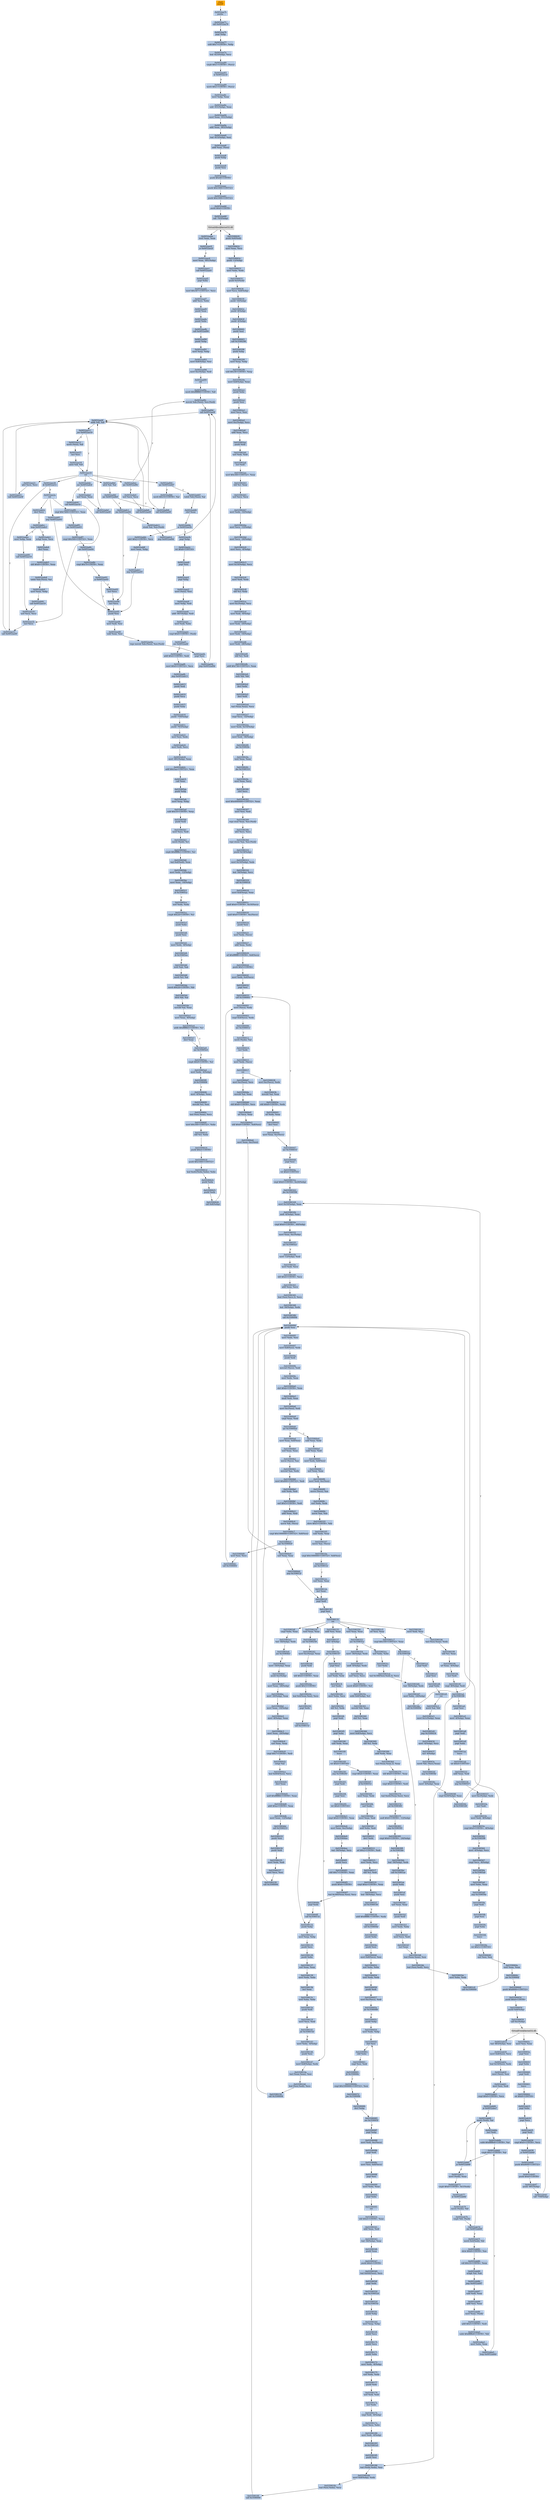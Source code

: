 digraph G {
node[shape=rectangle,style=filled,fillcolor=lightsteelblue,color=lightsteelblue]
bgcolor="transparent"
a0x0052aa6fpushfl_[label="start\npushfl ",color="lightgrey",fillcolor="orange"];
a0x0052aa70pusha_[label="0x0052aa70\npusha "];
a0x0052aa71call_0x0052aa76[label="0x0052aa71\ncall 0x0052aa76"];
a0x0052aa76popl_ebp[label="0x0052aa76\npopl %ebp"];
a0x0052aa77subl_0x7UINT8_ebp[label="0x0052aa77\nsubl $0x7<UINT8>, %ebp"];
a0x0052aa7aleal__823ebp__ecx[label="0x0052aa7a\nleal -823(%ebp), %ecx"];
a0x0052aa80cmpb_0x1UINT8_ecx_[label="0x0052aa80\ncmpb $0x1<UINT8>, (%ecx)"];
a0x0052aa83je_0x0052accb[label="0x0052aa83\nje 0x0052accb"];
a0x0052aa89movb_0x1UINT8_ecx_[label="0x0052aa89\nmovb $0x1<UINT8>, (%ecx)"];
a0x0052aa8cmovl_ebp_eax[label="0x0052aa8c\nmovl %ebp, %eax"];
a0x0052aa8esubl__931ebp__eax[label="0x0052aa8e\nsubl -931(%ebp), %eax"];
a0x0052aa94movl_eax__931ebp_[label="0x0052aa94\nmovl %eax, -931(%ebp)"];
a0x0052aa9aaddl_eax__883ebp_[label="0x0052aa9a\naddl %eax, -883(%ebp)"];
a0x0052aaa0leal__815ebp__esi[label="0x0052aaa0\nleal -815(%ebp), %esi"];
a0x0052aaa6addl_eax_esi_[label="0x0052aaa6\naddl %eax, (%esi)"];
a0x0052aaa8pushl_ebp[label="0x0052aaa8\npushl %ebp"];
a0x0052aaa9pushl_esi[label="0x0052aaa9\npushl %esi"];
a0x0052aaaapushl_0x40UINT8[label="0x0052aaaa\npushl $0x40<UINT8>"];
a0x0052aaacpushl_0x1000UINT32[label="0x0052aaac\npushl $0x1000<UINT32>"];
a0x0052aab1pushl_0x1000UINT32[label="0x0052aab1\npushl $0x1000<UINT32>"];
a0x0052aab6pushl_0x0UINT8[label="0x0052aab6\npushl $0x0<UINT8>"];
a0x0052aab8call__763ebp_[label="0x0052aab8\ncall -763(%ebp)"];
VirtualAlloc_kernel32_dll[label="VirtualAlloc@kernel32.dll",color="lightgrey",fillcolor="lightgrey"];
a0x0052aabetestl_eax_eax[label="0x0052aabe\ntestl %eax, %eax"];
a0x0052aac0je_0x0052ae2f[label="0x0052aac0\nje 0x0052ae2f"];
a0x0052aac6movl_eax__891ebp_[label="0x0052aac6\nmovl %eax, -891(%ebp)"];
a0x0052aacccall_0x0052aad1[label="0x0052aacc\ncall 0x0052aad1"];
a0x0052aad1popl_ebx[label="0x0052aad1\npopl %ebx"];
a0x0052aad2movl_0x367UINT32_ecx[label="0x0052aad2\nmovl $0x367<UINT32>, %ecx"];
a0x0052aad7addl_ecx_ebx[label="0x0052aad7\naddl %ecx, %ebx"];
a0x0052aad9pushl_eax[label="0x0052aad9\npushl %eax"];
a0x0052aadapushl_ebx[label="0x0052aada\npushl %ebx"];
a0x0052aadbcall_0x0052ad90[label="0x0052aadb\ncall 0x0052ad90"];
a0x0052ad90pushl_ebp[label="0x0052ad90\npushl %ebp"];
a0x0052ad91movl_esp_ebp[label="0x0052ad91\nmovl %esp, %ebp"];
a0x0052ad93movl_0x8ebp__esi[label="0x0052ad93\nmovl 0x8(%ebp), %esi"];
a0x0052ad96movl_0xcebp__edi[label="0x0052ad96\nmovl 0xc(%ebp), %edi"];
a0x0052ad99cld_[label="0x0052ad99\ncld "];
a0x0052ad9amovb_0xffffff80UINT8_dl[label="0x0052ad9a\nmovb $0xffffff80<UINT8>, %dl"];
a0x0052ad9cmovsb_ds_esi__es_edi_[label="0x0052ad9c\nmovsb %ds:(%esi), %es:(%edi)"];
a0x0052ad9dcall_0x0052ae0f[label="0x0052ad9d\ncall 0x0052ae0f"];
a0x0052ae0faddb_dl_dl[label="0x0052ae0f\naddb %dl, %dl"];
a0x0052ae11jne_0x0052ae18[label="0x0052ae11\njne 0x0052ae18"];
a0x0052ae13movb_esi__dl[label="0x0052ae13\nmovb (%esi), %dl"];
a0x0052ae15incl_esi[label="0x0052ae15\nincl %esi"];
a0x0052ae16adcb_dl_dl[label="0x0052ae16\nadcb %dl, %dl"];
a0x0052ae18ret[label="0x0052ae18\nret"];
a0x0052ada2jae_0x0052ad9c[label="0x0052ada2\njae 0x0052ad9c"];
a0x0052ada4xorl_ecx_ecx[label="0x0052ada4\nxorl %ecx, %ecx"];
a0x0052ada6call_0x0052ae0f[label="0x0052ada6\ncall 0x0052ae0f"];
a0x0052adabjae_0x0052adc6[label="0x0052adab\njae 0x0052adc6"];
a0x0052adadxorl_eax_eax[label="0x0052adad\nxorl %eax, %eax"];
a0x0052adafcall_0x0052ae0f[label="0x0052adaf\ncall 0x0052ae0f"];
a0x0052adb4jae_0x0052add7[label="0x0052adb4\njae 0x0052add7"];
a0x0052adb6movb_0x10UINT8_al[label="0x0052adb6\nmovb $0x10<UINT8>, %al"];
a0x0052adb8call_0x0052ae0f[label="0x0052adb8\ncall 0x0052ae0f"];
a0x0052adbdadcb_al_al[label="0x0052adbd\nadcb %al, %al"];
a0x0052adbfjae_0x0052adb8[label="0x0052adbf\njae 0x0052adb8"];
a0x0052adc1jne_0x0052ae04[label="0x0052adc1\njne 0x0052ae04"];
a0x0052adc3stosb_al_es_edi_[label="0x0052adc3\nstosb %al, %es:(%edi)"];
a0x0052adc4jmp_0x0052ad9d[label="0x0052adc4\njmp 0x0052ad9d"];
a0x0052add7lodsb_ds_esi__al[label="0x0052add7\nlodsb %ds:(%esi), %al"];
a0x0052add8shrl_eax[label="0x0052add8\nshrl %eax"];
a0x0052addaje_0x0052ae2b[label="0x0052adda\nje 0x0052ae2b"];
a0x0052addcadcl_0x2UINT8_ecx[label="0x0052addc\nadcl $0x2<UINT8>, %ecx"];
a0x0052addfmovl_eax_ebp[label="0x0052addf\nmovl %eax, %ebp"];
a0x0052ade1jmp_0x0052ae05[label="0x0052ade1\njmp 0x0052ae05"];
a0x0052ae05pushl_esi[label="0x0052ae05\npushl %esi"];
a0x0052ae06movl_edi_esi[label="0x0052ae06\nmovl %edi, %esi"];
a0x0052ae08subl_eax_esi[label="0x0052ae08\nsubl %eax, %esi"];
a0x0052ae0arepz_movsb_ds_esi__es_edi_[label="0x0052ae0a\nrepz movsb %ds:(%esi), %es:(%edi)"];
a0x0052ae0cpopl_esi[label="0x0052ae0c\npopl %esi"];
a0x0052ae0djmp_0x0052ad9d[label="0x0052ae0d\njmp 0x0052ad9d"];
a0x0052ae04incl_ecx[label="0x0052ae04\nincl %ecx"];
a0x0052adc6call_0x0052ae1b[label="0x0052adc6\ncall 0x0052ae1b"];
a0x0052ae1bincl_ecx[label="0x0052ae1b\nincl %ecx"];
a0x0052ae1ccall_0x0052ae0f[label="0x0052ae1c\ncall 0x0052ae0f"];
a0x0052ae21adcl_ecx_ecx[label="0x0052ae21\nadcl %ecx, %ecx"];
a0x0052ae23call_0x0052ae0f[label="0x0052ae23\ncall 0x0052ae0f"];
a0x0052ae28jb_0x0052ae1c[label="0x0052ae28\njb 0x0052ae1c"];
a0x0052ae2aret[label="0x0052ae2a\nret"];
a0x0052adcbdecl_ecx[label="0x0052adcb\ndecl %ecx"];
a0x0052adccloop_0x0052ade3[label="0x0052adcc\nloop 0x0052ade3"];
a0x0052ade3xchgl_eax_ecx[label="0x0052ade3\nxchgl %eax, %ecx"];
a0x0052ade4decl_eax[label="0x0052ade4\ndecl %eax"];
a0x0052ade5shll_0x8UINT8_eax[label="0x0052ade5\nshll $0x8<UINT8>, %eax"];
a0x0052ade8lodsb_ds_esi__al[label="0x0052ade8\nlodsb %ds:(%esi), %al"];
a0x0052ade9movl_eax_ebp[label="0x0052ade9\nmovl %eax, %ebp"];
a0x0052adebcall_0x0052ae19[label="0x0052adeb\ncall 0x0052ae19"];
a0x0052ae19xorl_ecx_ecx[label="0x0052ae19\nxorl %ecx, %ecx"];
a0x0052adf0cmpl_0x7d00UINT32_eax[label="0x0052adf0\ncmpl $0x7d00<UINT32>, %eax"];
a0x0052adf5jae_0x0052ae03[label="0x0052adf5\njae 0x0052ae03"];
a0x0052adf7cmpl_0x500UINT32_eax[label="0x0052adf7\ncmpl $0x500<UINT32>, %eax"];
a0x0052adfcjae_0x0052ae04[label="0x0052adfc\njae 0x0052ae04"];
a0x0052adfecmpl_0x7fUINT8_eax[label="0x0052adfe\ncmpl $0x7f<UINT8>, %eax"];
a0x0052ae01ja_0x0052ae05[label="0x0052ae01\nja 0x0052ae05"];
a0x0052ae03incl_ecx[label="0x0052ae03\nincl %ecx"];
a0x0052adcemovl_ebp_eax[label="0x0052adce\nmovl %ebp, %eax"];
a0x0052add0call_0x0052ae19[label="0x0052add0\ncall 0x0052ae19"];
a0x0052add5jmp_0x0052ae05[label="0x0052add5\njmp 0x0052ae05"];
a0x0052ae2bpopl_ebp[label="0x0052ae2b\npopl %ebp"];
a0x0052ae2cret_0x8UINT16[label="0x0052ae2c\nret $0x8<UINT16>"];
a0x0052aae0popl_esi[label="0x0052aae0\npopl %esi"];
a0x0052aae1popl_ebp[label="0x0052aae1\npopl %ebp"];
a0x0052aae2movl_esi__esi[label="0x0052aae2\nmovl (%esi), %esi"];
a0x0052aae4movl_ebp_edi[label="0x0052aae4\nmovl %ebp, %edi"];
a0x0052aae6addl__947ebp__edi[label="0x0052aae6\naddl -947(%ebp), %edi"];
a0x0052aaecmovl_edi_ebx[label="0x0052aaec\nmovl %edi, %ebx"];
a0x0052aaeecmpl_0x0UINT8_edi_[label="0x0052aaee\ncmpl $0x0<UINT8>, (%edi)"];
a0x0052aaf1jne_0x0052aafd[label="0x0052aaf1\njne 0x0052aafd"];
a0x0052aaf3addl_0x4UINT8_edi[label="0x0052aaf3\naddl $0x4<UINT8>, %edi"];
a0x0052aaf6movl_0x0UINT32_ecx[label="0x0052aaf6\nmovl $0x0<UINT32>, %ecx"];
a0x0052aafbjmp_0x0052ab13[label="0x0052aafb\njmp 0x0052ab13"];
a0x0052ab13pushl_edi[label="0x0052ab13\npushl %edi"];
a0x0052ab14pushl_ecx[label="0x0052ab14\npushl %ecx"];
a0x0052ab15pushl_ebx[label="0x0052ab15\npushl %ebx"];
a0x0052ab16pushl__759ebp_[label="0x0052ab16\npushl -759(%ebp)"];
a0x0052ab1cpushl__763ebp_[label="0x0052ab1c\npushl -763(%ebp)"];
a0x0052ab22movl_esi_edx[label="0x0052ab22\nmovl %esi, %edx"];
a0x0052ab24movl_edi_ecx[label="0x0052ab24\nmovl %edi, %ecx"];
a0x0052ab26movl__891ebp__eax[label="0x0052ab26\nmovl -891(%ebp), %eax"];
a0x0052ab2caddl_0x5aaUINT32_eax[label="0x0052ab2c\naddl $0x5aa<UINT32>, %eax"];
a0x0052ab31call_eax[label="0x0052ab31\ncall %eax"];
a0x035905aapushl_ebp[label="0x035905aa\npushl %ebp"];
a0x035905abmovl_esp_ebp[label="0x035905ab\nmovl %esp, %ebp"];
a0x035905adsubl_0x10UINT8_esp[label="0x035905ad\nsubl $0x10<UINT8>, %esp"];
a0x035905b0pushl_edi[label="0x035905b0\npushl %edi"];
a0x035905b1movl_ecx_edi[label="0x035905b1\nmovl %ecx, %edi"];
a0x035905b3movb_edi__cl[label="0x035905b3\nmovb (%edi), %cl"];
a0x035905b5cmpb_0xffffffe1UINT8_cl[label="0x035905b5\ncmpb $0xffffffe1<UINT8>, %cl"];
a0x035905b8leal_0xdedi__eax[label="0x035905b8\nleal 0xd(%edi), %eax"];
a0x035905bbmovl_edx__12ebp_[label="0x035905bb\nmovl %edx, -12(%ebp)"];
a0x035905bemovl_eax__16ebp_[label="0x035905be\nmovl %eax, -16(%ebp)"];
a0x035905c1jb_0x35905ca[label="0x035905c1\njb 0x35905ca"];
a0x035905caxorl_edx_edx[label="0x035905ca\nxorl %edx, %edx"];
a0x035905cccmpb_0x2dUINT8_cl[label="0x035905cc\ncmpb $0x2d<UINT8>, %cl"];
a0x035905cfpushl_ebx[label="0x035905cf\npushl %ebx"];
a0x035905d0pushl_esi[label="0x035905d0\npushl %esi"];
a0x035905d1movl_edx__8ebp_[label="0x035905d1\nmovl %edx, -8(%ebp)"];
a0x035905d4jb_0x35905ea[label="0x035905d4\njb 0x35905ea"];
a0x035905d6xorb_ah_ah[label="0x035905d6\nxorb %ah, %ah"];
a0x035905d8movb_cl_al[label="0x035905d8\nmovb %cl, %al"];
a0x035905damovb_0x2dUINT8_bl[label="0x035905da\nmovb $0x2d<UINT8>, %bl"];
a0x035905dcdivb_bl_al[label="0x035905dc\ndivb %bl, %al"];
a0x035905demovzbl_al_eax[label="0x035905de\nmovzbl %al, %eax"];
a0x035905e1movl_eax__8ebp_[label="0x035905e1\nmovl %eax, -8(%ebp)"];
a0x035905e4addb_0xffffffd3UINT8_cl[label="0x035905e4\naddb $0xffffffd3<UINT8>, %cl"];
a0x035905e7decl_eax[label="0x035905e7\ndecl %eax"];
a0x035905e8jne_0x35905e4[label="0x035905e8\njne 0x35905e4"];
a0x035905eacmpb_0x9UINT8_cl[label="0x035905ea\ncmpb $0x9<UINT8>, %cl"];
a0x035905edmovl_edx__4ebp_[label="0x035905ed\nmovl %edx, -4(%ebp)"];
a0x035905f0jb_0x3590606[label="0x035905f0\njb 0x3590606"];
a0x03590606movl__4ebp__eax[label="0x03590606\nmovl -4(%ebp), %eax"];
a0x03590609movzbl_cl_esi[label="0x03590609\nmovzbl %cl, %esi"];
a0x0359060cleal_esieax__ecx[label="0x0359060c\nleal (%esi,%eax), %ecx"];
a0x0359060fmovl_0x300UINT32_ebx[label="0x0359060f\nmovl $0x300<UINT32>, %ebx"];
a0x03590614shll_cl_ebx[label="0x03590614\nshll %cl, %ebx"];
a0x03590616pushl_0x4UINT8[label="0x03590616\npushl $0x4<UINT8>"];
a0x03590618pushl_0x1000UINT32[label="0x03590618\npushl $0x1000<UINT32>"];
a0x0359061dleal_0xe6cebxebx__ebx[label="0x0359061d\nleal 0xe6c(%ebx,%ebx), %ebx"];
a0x03590624pushl_ebx[label="0x03590624\npushl %ebx"];
a0x03590625pushl_edx[label="0x03590625\npushl %edx"];
a0x03590626call_0x8ebp_[label="0x03590626\ncall 0x8(%ebp)"];
a0x03590629pushl_0x9edi_[label="0x03590629\npushl 0x9(%edi)"];
a0x0359062cmovl_eax_ecx[label="0x0359062c\nmovl %eax, %ecx"];
a0x0359062epushl__12ebp_[label="0x0359062e\npushl -12(%ebp)"];
a0x03590631movl_ebx_edx[label="0x03590631\nmovl %ebx, %edx"];
a0x03590633pushl_0x5edi_[label="0x03590633\npushl 0x5(%edi)"];
a0x03590636movl_ecx_0x8ebp_[label="0x03590636\nmovl %ecx, 0x8(%ebp)"];
a0x03590639pushl__16ebp_[label="0x03590639\npushl -16(%ebp)"];
a0x0359063cpushl__8ebp_[label="0x0359063c\npushl -8(%ebp)"];
a0x0359063fpushl__4ebp_[label="0x0359063f\npushl -4(%ebp)"];
a0x03590642pushl_esi[label="0x03590642\npushl %esi"];
a0x03590643call_0x3590298[label="0x03590643\ncall 0x3590298"];
a0x03590298pushl_ebp[label="0x03590298\npushl %ebp"];
a0x03590299movl_esp_ebp[label="0x03590299\nmovl %esp, %ebp"];
a0x0359029bsubl_0x38UINT8_esp[label="0x0359029b\nsubl $0x38<UINT8>, %esp"];
a0x0359029emovl_0x8ebp__eax[label="0x0359029e\nmovl 0x8(%ebp), %eax"];
a0x035902a1pushl_ebx[label="0x035902a1\npushl %ebx"];
a0x035902a2pushl_esi[label="0x035902a2\npushl %esi"];
a0x035902a3movl_ecx_esi[label="0x035902a3\nmovl %ecx, %esi"];
a0x035902a5movl_0xcebp__ecx[label="0x035902a5\nmovl 0xc(%ebp), %ecx"];
a0x035902a8addl_eax_ecx[label="0x035902a8\naddl %eax, %ecx"];
a0x035902aapushl_edi[label="0x035902aa\npushl %edi"];
a0x035902abxorl_edi_edi[label="0x035902ab\nxorl %edi, %edi"];
a0x035902adincl_edi[label="0x035902ad\nincl %edi"];
a0x035902aemovl_0x300UINT32_eax[label="0x035902ae\nmovl $0x300<UINT32>, %eax"];
a0x035902b3shll_cl_eax[label="0x035902b3\nshll %cl, %eax"];
a0x035902b5xorl_ecx_ecx[label="0x035902b5\nxorl %ecx, %ecx"];
a0x035902b7movl_edx__32ebp_[label="0x035902b7\nmovl %edx, -32(%ebp)"];
a0x035902bamovl_ecx__12ebp_[label="0x035902ba\nmovl %ecx, -12(%ebp)"];
a0x035902bdmovl_ecx__24ebp_[label="0x035902bd\nmovl %ecx, -24(%ebp)"];
a0x035902c0movl_ecx__4ebp_[label="0x035902c0\nmovl %ecx, -4(%ebp)"];
a0x035902c3movl_0x10ebp__ecx[label="0x035902c3\nmovl 0x10(%ebp), %ecx"];
a0x035902c6movl_edi_edx[label="0x035902c6\nmovl %edi, %edx"];
a0x035902c8shll_cl_edx[label="0x035902c8\nshll %cl, %edx"];
a0x035902camovl_0xcebp__ecx[label="0x035902ca\nmovl 0xc(%ebp), %ecx"];
a0x035902cdmovl_edi__8ebp_[label="0x035902cd\nmovl %edi, -8(%ebp)"];
a0x035902d0movl_edi__20ebp_[label="0x035902d0\nmovl %edi, -20(%ebp)"];
a0x035902d3movl_edi__16ebp_[label="0x035902d3\nmovl %edi, -16(%ebp)"];
a0x035902d6movl_edi__28ebp_[label="0x035902d6\nmovl %edi, -28(%ebp)"];
a0x035902d9shll_cl_edi[label="0x035902d9\nshll %cl, %edi"];
a0x035902dbaddl_0x736UINT32_eax[label="0x035902db\naddl $0x736<UINT32>, %eax"];
a0x035902e0xorb_bl_bl[label="0x035902e0\nxorb %bl, %bl"];
a0x035902e2decl_edx[label="0x035902e2\ndecl %edx"];
a0x035902e3decl_edi[label="0x035902e3\ndecl %edi"];
a0x035902e4leal_eaxeax__ecx[label="0x035902e4\nleal (%eax,%eax), %ecx"];
a0x035902e7cmpl_ecx__32ebp_[label="0x035902e7\ncmpl %ecx, -32(%ebp)"];
a0x035902eamovl_edx_0x10ebp_[label="0x035902ea\nmovl %edx, 0x10(%ebp)"];
a0x035902edmovl_edi__36ebp_[label="0x035902ed\nmovl %edi, -36(%ebp)"];
a0x035902f0jae_0x35902fa[label="0x035902f0\njae 0x35902fa"];
a0x035902fatestl_eax_eax[label="0x035902fa\ntestl %eax, %eax"];
a0x035902fcjbe_0x3590310[label="0x035902fc\njbe 0x3590310"];
a0x035902femovl_eax_ecx[label="0x035902fe\nmovl %eax, %ecx"];
a0x03590300shrl_ecx[label="0x03590300\nshrl %ecx"];
a0x03590302movl_0x4000400UINT32_eax[label="0x03590302\nmovl $0x4000400<UINT32>, %eax"];
a0x03590307movl_esi_edi[label="0x03590307\nmovl %esi, %edi"];
a0x03590309repz_stosl_eax_es_edi_[label="0x03590309\nrepz stosl %eax, %es:(%edi)"];
a0x0359030badcl_ecx_ecx[label="0x0359030b\nadcl %ecx, %ecx"];
a0x0359030drepz_stosw_ax_es_edi_[label="0x0359030d\nrepz stosw %ax, %es:(%edi)"];
a0x03590310pushl_0x18ebp_[label="0x03590310\npushl 0x18(%ebp)"];
a0x03590313movl_0x14ebp__edx[label="0x03590313\nmovl 0x14(%ebp), %edx"];
a0x03590316leal__56ebp__ecx[label="0x03590316\nleal -56(%ebp), %ecx"];
a0x03590319call_0x3590018[label="0x03590319\ncall 0x3590018"];
a0x03590018movl_0x4esp__eax[label="0x03590018\nmovl 0x4(%esp), %eax"];
a0x0359001candl_0x0UINT8_0x10ecx_[label="0x0359001c\nandl $0x0<UINT8>, 0x10(%ecx)"];
a0x03590020andl_0x0UINT8_0xcecx_[label="0x03590020\nandl $0x0<UINT8>, 0xc(%ecx)"];
a0x03590024pushl_esi[label="0x03590024\npushl %esi"];
a0x03590025movl_edx_ecx_[label="0x03590025\nmovl %edx, (%ecx)"];
a0x03590027addl_eax_edx[label="0x03590027\naddl %eax, %edx"];
a0x03590029orl_0xffffffffUINT8_0x8ecx_[label="0x03590029\norl $0xffffffff<UINT8>, 0x8(%ecx)"];
a0x0359002dpushl_0x5UINT8[label="0x0359002d\npushl $0x5<UINT8>"];
a0x0359002fmovl_edx_0x4ecx_[label="0x0359002f\nmovl %edx, 0x4(%ecx)"];
a0x03590032popl_esi[label="0x03590032\npopl %esi"];
a0x03590033call_0x3590001[label="0x03590033\ncall 0x3590001"];
a0x03590001movl_ecx__edx[label="0x03590001\nmovl (%ecx), %edx"];
a0x03590003cmpl_0x4ecx__edx[label="0x03590003\ncmpl 0x4(%ecx), %edx"];
a0x03590006jne_0x3590012[label="0x03590006\njne 0x3590012"];
a0x03590012movb_edx__al[label="0x03590012\nmovb (%edx), %al"];
a0x03590014incl_edx[label="0x03590014\nincl %edx"];
a0x03590015movl_edx_ecx_[label="0x03590015\nmovl %edx, (%ecx)"];
a0x03590017ret[label="0x03590017\nret"];
a0x03590038movl_0xcecx__edx[label="0x03590038\nmovl 0xc(%ecx), %edx"];
a0x0359003bmovzbl_al_eax[label="0x0359003b\nmovzbl %al, %eax"];
a0x0359003eshll_0x8UINT8_edx[label="0x0359003e\nshll $0x8<UINT8>, %edx"];
a0x03590041orl_edx_eax[label="0x03590041\norl %edx, %eax"];
a0x03590043decl_esi[label="0x03590043\ndecl %esi"];
a0x03590044movl_eax_0xcecx_[label="0x03590044\nmovl %eax, 0xc(%ecx)"];
a0x03590047jne_0x3590033[label="0x03590047\njne 0x3590033"];
a0x03590049popl_esi[label="0x03590049\npopl %esi"];
a0x0359004aret_0x4UINT16[label="0x0359004a\nret $0x4<UINT16>"];
a0x0359031ecmpl_0x0UINT8_0x20ebp_[label="0x0359031e\ncmpl $0x0<UINT8>, 0x20(%ebp)"];
a0x03590322jbe_0x3590598[label="0x03590322\njbe 0x3590598"];
a0x03590328movl_0x10ebp__eax[label="0x03590328\nmovl 0x10(%ebp), %eax"];
a0x0359032bandl__4ebp__eax[label="0x0359032b\nandl -4(%ebp), %eax"];
a0x0359032ecmpl_0x0UINT8__40ebp_[label="0x0359032e\ncmpl $0x0<UINT8>, -40(%ebp)"];
a0x03590332movl_eax_0xcebp_[label="0x03590332\nmovl %eax, 0xc(%ebp)"];
a0x03590335jne_0x35905a1[label="0x03590335\njne 0x35905a1"];
a0x0359033bmovl__12ebp__edi[label="0x0359033b\nmovl -12(%ebp), %edi"];
a0x0359033emovl_edi_ecx[label="0x0359033e\nmovl %edi, %ecx"];
a0x03590340shll_0x4UINT8_ecx[label="0x03590340\nshll $0x4<UINT8>, %ecx"];
a0x03590343addl_eax_ecx[label="0x03590343\naddl %eax, %ecx"];
a0x03590345leal_esiecx2__ecx[label="0x03590345\nleal (%esi,%ecx,2), %ecx"];
a0x03590348leal__56ebp__edx[label="0x03590348\nleal -56(%ebp), %edx"];
a0x0359034bcall_0x3590094[label="0x0359034b\ncall 0x3590094"];
a0x03590094pushl_esi[label="0x03590094\npushl %esi"];
a0x03590095movl_edx_esi[label="0x03590095\nmovl %edx, %esi"];
a0x03590097movl_0x8esi__edx[label="0x03590097\nmovl 0x8(%esi), %edx"];
a0x0359009apushl_edi[label="0x0359009a\npushl %edi"];
a0x0359009bmovzwl_ecx__edi[label="0x0359009b\nmovzwl (%ecx), %edi"];
a0x0359009emovl_edx_eax[label="0x0359009e\nmovl %edx, %eax"];
a0x035900a0shrl_0xbUINT8_eax[label="0x035900a0\nshrl $0xb<UINT8>, %eax"];
a0x035900a3imull_edi_eax[label="0x035900a3\nimull %edi, %eax"];
a0x035900a6movl_0xcesi__edi[label="0x035900a6\nmovl 0xc(%esi), %edi"];
a0x035900a9cmpl_eax_edi[label="0x035900a9\ncmpl %eax, %edi"];
a0x035900abjae_0x35900ed[label="0x035900ab\njae 0x35900ed"];
a0x035900admovl_eax_0x8esi_[label="0x035900ad\nmovl %eax, 0x8(%esi)"];
a0x035900b0xorl_eax_eax[label="0x035900b0\nxorl %eax, %eax"];
a0x035900b2movw_ecx__ax[label="0x035900b2\nmovw (%ecx), %ax"];
a0x035900b5movzwl_ax_edx[label="0x035900b5\nmovzwl %ax, %edx"];
a0x035900b8movl_0x800UINT32_edi[label="0x035900b8\nmovl $0x800<UINT32>, %edi"];
a0x035900bdsubl_edx_edi[label="0x035900bd\nsubl %edx, %edi"];
a0x035900bfsarl_0x5UINT8_edi[label="0x035900bf\nsarl $0x5<UINT8>, %edi"];
a0x035900c2addl_eax_edi[label="0x035900c2\naddl %eax, %edi"];
a0x035900c4movw_di_ecx_[label="0x035900c4\nmovw %di, (%ecx)"];
a0x035900c7cmpl_0x1000000UINT32_0x8esi_[label="0x035900c7\ncmpl $0x1000000<UINT32>, 0x8(%esi)"];
a0x035900cejae_0x35900e9[label="0x035900ce\njae 0x35900e9"];
a0x035900e9xorl_eax_eax[label="0x035900e9\nxorl %eax, %eax"];
a0x035900ebjmp_0x359012f[label="0x035900eb\njmp 0x359012f"];
a0x0359012fpopl_edi[label="0x0359012f\npopl %edi"];
a0x03590130popl_esi[label="0x03590130\npopl %esi"];
a0x03590131ret[label="0x03590131\nret"];
a0x03590350testl_eax_eax[label="0x03590350\ntestl %eax, %eax"];
a0x03590352jne_0x35903ca[label="0x03590352\njne 0x35903ca"];
a0x03590354movl__36ebp__edx[label="0x03590354\nmovl -36(%ebp), %edx"];
a0x03590357andl__4ebp__edx[label="0x03590357\nandl -4(%ebp), %edx"];
a0x0359035axorl_ecx_ecx[label="0x0359035a\nxorl %ecx, %ecx"];
a0x0359035cmovb_0x8UINT8_cl[label="0x0359035c\nmovb $0x8<UINT8>, %cl"];
a0x0359035esubb_0x8ebp__cl[label="0x0359035e\nsubb 0x8(%ebp), %cl"];
a0x03590361movzbl_bl_eax[label="0x03590361\nmovzbl %bl, %eax"];
a0x03590364shrl_cl_eax[label="0x03590364\nshrl %cl, %eax"];
a0x03590366movl_0x8ebp__ecx[label="0x03590366\nmovl 0x8(%ebp), %ecx"];
a0x03590369shll_cl_edx[label="0x03590369\nshll %cl, %edx"];
a0x0359036baddl_edx_eax[label="0x0359036b\naddl %edx, %eax"];
a0x0359036dleal_eaxeax2__eax[label="0x0359036d\nleal (%eax,%eax,2), %eax"];
a0x03590370shll_0x9UINT8_eax[label="0x03590370\nshll $0x9<UINT8>, %eax"];
a0x03590373cmpl_0x4UINT8_edi[label="0x03590373\ncmpl $0x4<UINT8>, %edi"];
a0x03590376leal_0xe6ceaxesi__ecx[label="0x03590376\nleal 0xe6c(%eax,%esi), %ecx"];
a0x0359037djnl_0x3590385[label="0x0359037d\njnl 0x3590385"];
a0x0359037fandl_0x0UINT8__12ebp_[label="0x0359037f\nandl $0x0<UINT8>, -12(%ebp)"];
a0x03590383jmp_0x3590395[label="0x03590383\njmp 0x3590395"];
a0x03590395cmpl_0x0UINT8__24ebp_[label="0x03590395\ncmpl $0x0<UINT8>, -24(%ebp)"];
a0x03590399je_0x35903bb[label="0x03590399\nje 0x35903bb"];
a0x035903bbleal__56ebp__edx[label="0x035903bb\nleal -56(%ebp), %edx"];
a0x035903becall_0x35901ae[label="0x035903be\ncall 0x35901ae"];
a0x035901aepushl_ebx[label="0x035901ae\npushl %ebx"];
a0x035901afpushl_esi[label="0x035901af\npushl %esi"];
a0x035901b0xorl_eax_eax[label="0x035901b0\nxorl %eax, %eax"];
a0x035901b2pushl_edi[label="0x035901b2\npushl %edi"];
a0x035901b3movl_edx_ebx[label="0x035901b3\nmovl %edx, %ebx"];
a0x035901b5movl_ecx_edi[label="0x035901b5\nmovl %ecx, %edi"];
a0x035901b7incl_eax[label="0x035901b7\nincl %eax"];
a0x035901b8leal_eaxeax__esi[label="0x035901b8\nleal (%eax,%eax), %esi"];
a0x035901bbleal_esiedi__ecx[label="0x035901bb\nleal (%esi,%edi), %ecx"];
a0x035901bemovl_ebx_edx[label="0x035901be\nmovl %ebx, %edx"];
a0x035901c0call_0x3590094[label="0x035901c0\ncall 0x3590094"];
a0x035900edsubl_eax_edx[label="0x035900ed\nsubl %eax, %edx"];
a0x035900efsubl_eax_edi[label="0x035900ef\nsubl %eax, %edi"];
a0x035900f1movl_edx_0x8esi_[label="0x035900f1\nmovl %edx, 0x8(%esi)"];
a0x035900f4xorl_eax_eax[label="0x035900f4\nxorl %eax, %eax"];
a0x035900f6movl_edi_0xcesi_[label="0x035900f6\nmovl %edi, 0xc(%esi)"];
a0x035900f9movw_ecx__ax[label="0x035900f9\nmovw (%ecx), %ax"];
a0x035900fcxorl_edx_edx[label="0x035900fc\nxorl %edx, %edx"];
a0x035900femovw_ax_dx[label="0x035900fe\nmovw %ax, %dx"];
a0x03590101shrw_0x5UINT8_dx[label="0x03590101\nshrw $0x5<UINT8>, %dx"];
a0x03590105subl_edx_eax[label="0x03590105\nsubl %edx, %eax"];
a0x03590107movw_ax_ecx_[label="0x03590107\nmovw %ax, (%ecx)"];
a0x0359010acmpl_0x1000000UINT32_0x8esi_[label="0x0359010a\ncmpl $0x1000000<UINT32>, 0x8(%esi)"];
a0x03590111jae_0x359012c[label="0x03590111\njae 0x359012c"];
a0x0359012cxorl_eax_eax[label="0x0359012c\nxorl %eax, %eax"];
a0x0359012eincl_eax[label="0x0359012e\nincl %eax"];
a0x035901c5orl_esi_eax[label="0x035901c5\norl %esi, %eax"];
a0x035901c7cmpl_0x100UINT32_eax[label="0x035901c7\ncmpl $0x100<UINT32>, %eax"];
a0x035901ccjl_0x35901b8[label="0x035901cc\njl 0x35901b8"];
a0x035901cepopl_edi[label="0x035901ce\npopl %edi"];
a0x035901cfpopl_esi[label="0x035901cf\npopl %esi"];
a0x035901d0popl_ebx[label="0x035901d0\npopl %ebx"];
a0x035901d1ret[label="0x035901d1\nret"];
a0x035903c3movb_al_bl[label="0x035903c3\nmovb %al, %bl"];
a0x035903c5movl_0x1cebp__eax[label="0x035903c5\nmovl 0x1c(%ebp), %eax"];
a0x035903c8jmp_0x3590434[label="0x035903c8\njmp 0x3590434"];
a0x03590434movl__4ebp__ecx[label="0x03590434\nmovl -4(%ebp), %ecx"];
a0x03590437incl__4ebp_[label="0x03590437\nincl -4(%ebp)"];
a0x0359043amovb_bl_ecxeax_[label="0x0359043a\nmovb %bl, (%ecx,%eax)"];
a0x0359043djmp_0x359058c[label="0x0359043d\njmp 0x359058c"];
a0x0359058cmovl__4ebp__eax[label="0x0359058c\nmovl -4(%ebp), %eax"];
a0x0359058fcmpl_0x20ebp__eax[label="0x0359058f\ncmpl 0x20(%ebp), %eax"];
a0x03590592jb_0x3590328[label="0x03590592\njb 0x3590328"];
a0x035900d0movl_esi_ecx[label="0x035900d0\nmovl %esi, %ecx"];
a0x035900d2call_0x3590001[label="0x035900d2\ncall 0x3590001"];
a0x035900d7movl_0xcesi__ecx[label="0x035900d7\nmovl 0xc(%esi), %ecx"];
a0x035900damovzbl_al_eax[label="0x035900da\nmovzbl %al, %eax"];
a0x035900ddshll_0x8UINT8_ecx[label="0x035900dd\nshll $0x8<UINT8>, %ecx"];
a0x035900e0orl_ecx_eax[label="0x035900e0\norl %ecx, %eax"];
a0x035900e2shll_0x8UINT8_0x8esi_[label="0x035900e2\nshll $0x8<UINT8>, 0x8(%esi)"];
a0x035900e6movl_eax_0xcesi_[label="0x035900e6\nmovl %eax, 0xc(%esi)"];
a0x035903caxorl_ebx_ebx[label="0x035903ca\nxorl %ebx, %ebx"];
a0x035903ccincl_ebx[label="0x035903cc\nincl %ebx"];
a0x035903cdleal_0x180esiedi2__ecx[label="0x035903cd\nleal 0x180(%esi,%edi,2), %ecx"];
a0x035903d4leal__56ebp__edx[label="0x035903d4\nleal -56(%ebp), %edx"];
a0x035903d7movl_ebx__24ebp_[label="0x035903d7\nmovl %ebx, -24(%ebp)"];
a0x035903dacall_0x3590094[label="0x035903da\ncall 0x3590094"];
a0x035903dfcmpl_ebx_eax[label="0x035903df\ncmpl %ebx, %eax"];
a0x035903e1leal__56ebp__edx[label="0x035903e1\nleal -56(%ebp), %edx"];
a0x035903e4jne_0x35904b1[label="0x035903e4\njne 0x35904b1"];
a0x035904b1movl__16ebp__eax[label="0x035904b1\nmovl -16(%ebp), %eax"];
a0x035904b4pushl_0xcebp_[label="0x035904b4\npushl 0xc(%ebp)"];
a0x035904b7movl_eax__28ebp_[label="0x035904b7\nmovl %eax, -28(%ebp)"];
a0x035904bamovl__20ebp__eax[label="0x035904ba\nmovl -20(%ebp), %eax"];
a0x035904bdmovl_eax__16ebp_[label="0x035904bd\nmovl %eax, -16(%ebp)"];
a0x035904c0movl__8ebp__eax[label="0x035904c0\nmovl -8(%ebp), %eax"];
a0x035904c3movl_eax__20ebp_[label="0x035904c3\nmovl %eax, -20(%ebp)"];
a0x035904c6xorl_eax_eax[label="0x035904c6\nxorl %eax, %eax"];
a0x035904c8cmpl_0x7UINT8_edi[label="0x035904c8\ncmpl $0x7<UINT8>, %edi"];
a0x035904cbsetge_al[label="0x035904cb\nsetge %al"];
a0x035904celeal_0x664esi__ecx[label="0x035904ce\nleal 0x664(%esi), %ecx"];
a0x035904d4decl_eax[label="0x035904d4\ndecl %eax"];
a0x035904d5andl_0xfffffffdUINT8_eax[label="0x035904d5\nandl $0xfffffffd<UINT8>, %eax"];
a0x035904d8addl_0xaUINT8_eax[label="0x035904d8\naddl $0xa<UINT8>, %eax"];
a0x035904dbmovl_eax__12ebp_[label="0x035904db\nmovl %eax, -12(%ebp)"];
a0x035904decall_0x3590233[label="0x035904de\ncall 0x3590233"];
a0x03590233pushl_esi[label="0x03590233\npushl %esi"];
a0x03590234pushl_edi[label="0x03590234\npushl %edi"];
a0x03590235movl_edx_edi[label="0x03590235\nmovl %edx, %edi"];
a0x03590237movl_ecx_esi[label="0x03590237\nmovl %ecx, %esi"];
a0x03590239call_0x3590094[label="0x03590239\ncall 0x3590094"];
a0x0359023etestl_eax_eax[label="0x0359023e\ntestl %eax, %eax"];
a0x03590240jne_0x3590258[label="0x03590240\njne 0x3590258"];
a0x03590242movl_0xcesp__eax[label="0x03590242\nmovl 0xc(%esp), %eax"];
a0x03590246pushl_edi[label="0x03590246\npushl %edi"];
a0x03590247shll_0x4UINT8_eax[label="0x03590247\nshll $0x4<UINT8>, %eax"];
a0x0359024apushl_0x3UINT8[label="0x0359024a\npushl $0x3<UINT8>"];
a0x0359024cleal_0x4eaxesi__ecx[label="0x0359024c\nleal 0x4(%eax,%esi), %ecx"];
a0x03590250popl_edx[label="0x03590250\npopl %edx"];
a0x03590251call_0x3590132[label="0x03590251\ncall 0x3590132"];
a0x03590132pushl_ebp[label="0x03590132\npushl %ebp"];
a0x03590133movl_esp_ebp[label="0x03590133\nmovl %esp, %ebp"];
a0x03590135pushl_ecx[label="0x03590135\npushl %ecx"];
a0x03590136pushl_ebx[label="0x03590136\npushl %ebx"];
a0x03590137xorl_eax_eax[label="0x03590137\nxorl %eax, %eax"];
a0x03590139movl_edx_ebx[label="0x03590139\nmovl %edx, %ebx"];
a0x0359013bincl_eax[label="0x0359013b\nincl %eax"];
a0x0359013ctestl_ebx_ebx[label="0x0359013c\ntestl %ebx, %ebx"];
a0x0359013epushl_edi[label="0x0359013e\npushl %edi"];
a0x0359013fmovl_ecx_edi[label="0x0359013f\nmovl %ecx, %edi"];
a0x03590141jle_0x359015d[label="0x03590141\njle 0x359015d"];
a0x03590143movl_ebx__4ebp_[label="0x03590143\nmovl %ebx, -4(%ebp)"];
a0x03590146pushl_esi[label="0x03590146\npushl %esi"];
a0x03590147movl_0x8ebp__edx[label="0x03590147\nmovl 0x8(%ebp), %edx"];
a0x0359014aleal_eaxeax__esi[label="0x0359014a\nleal (%eax,%eax), %esi"];
a0x0359014dleal_esiedi__ecx[label="0x0359014d\nleal (%esi,%edi), %ecx"];
a0x03590150call_0x3590094[label="0x03590150\ncall 0x3590094"];
a0x03590155addl_esi_eax[label="0x03590155\naddl %esi, %eax"];
a0x03590157decl__4ebp_[label="0x03590157\ndecl -4(%ebp)"];
a0x0359015ajne_0x3590147[label="0x0359015a\njne 0x3590147"];
a0x0359015cpopl_esi[label="0x0359015c\npopl %esi"];
a0x0359015dxorl_edx_edx[label="0x0359015d\nxorl %edx, %edx"];
a0x0359015fincl_edx[label="0x0359015f\nincl %edx"];
a0x03590160movl_ebx_ecx[label="0x03590160\nmovl %ebx, %ecx"];
a0x03590162shll_cl_edx[label="0x03590162\nshll %cl, %edx"];
a0x03590164popl_edi[label="0x03590164\npopl %edi"];
a0x03590165popl_ebx[label="0x03590165\npopl %ebx"];
a0x03590166subl_edx_eax[label="0x03590166\nsubl %edx, %eax"];
a0x03590168leave_[label="0x03590168\nleave "];
a0x03590169ret_0x4UINT16[label="0x03590169\nret $0x4<UINT16>"];
a0x03590256jmp_0x3590293[label="0x03590256\njmp 0x3590293"];
a0x03590293popl_edi[label="0x03590293\npopl %edi"];
a0x03590294popl_esi[label="0x03590294\npopl %esi"];
a0x03590295ret_0x4UINT16[label="0x03590295\nret $0x4<UINT16>"];
a0x035904e3cmpl_0x4UINT8_eax[label="0x035904e3\ncmpl $0x4<UINT8>, %eax"];
a0x035904e6movl_eax_0xcebp_[label="0x035904e6\nmovl %eax, 0xc(%ebp)"];
a0x035904e9jl_0x35904ee[label="0x035904e9\njl 0x35904ee"];
a0x035904eeleal__56ebp__ecx[label="0x035904ee\nleal -56(%ebp), %ecx"];
a0x035904f1pushl_ecx[label="0x035904f1\npushl %ecx"];
a0x035904f2shll_0x7UINT8_eax[label="0x035904f2\nshll $0x7<UINT8>, %eax"];
a0x035904f5pushl_0x6UINT8[label="0x035904f5\npushl $0x6<UINT8>"];
a0x035904f7leal_0x360eaxesi__ecx[label="0x035904f7\nleal 0x360(%eax,%esi), %ecx"];
a0x035904fepopl_edx[label="0x035904fe\npopl %edx"];
a0x035904ffcall_0x3590132[label="0x035904ff\ncall 0x3590132"];
a0x03590504cmpl_0x4UINT8_eax[label="0x03590504\ncmpl $0x4<UINT8>, %eax"];
a0x03590507jl_0x3590552[label="0x03590507\njl 0x3590552"];
a0x03590509movl_eax_edx[label="0x03590509\nmovl %eax, %edx"];
a0x0359050bsarl_edx[label="0x0359050b\nsarl %edx"];
a0x0359050dmovl_eax_edi[label="0x0359050d\nmovl %eax, %edi"];
a0x0359050fandl_ebx_edi[label="0x0359050f\nandl %ebx, %edi"];
a0x03590511decl_edx[label="0x03590511\ndecl %edx"];
a0x03590512orl_0x2UINT8_edi[label="0x03590512\norl $0x2<UINT8>, %edi"];
a0x03590515movl_edx_ecx[label="0x03590515\nmovl %edx, %ecx"];
a0x03590517shll_cl_edi[label="0x03590517\nshll %cl, %edi"];
a0x03590519cmpl_0xeUINT8_eax[label="0x03590519\ncmpl $0xe<UINT8>, %eax"];
a0x0359051cleal__56ebp__ecx[label="0x0359051c\nleal -56(%ebp), %ecx"];
a0x0359051fjnl_0x3590536[label="0x0359051f\njnl 0x3590536"];
a0x03590536addl_0xfffffffcUINT8_edx[label="0x03590536\naddl $0xfffffffc<UINT8>, %edx"];
a0x03590539call_0x359004d[label="0x03590539\ncall 0x359004d"];
a0x0359004dpushl_ebx[label="0x0359004d\npushl %ebx"];
a0x0359004epushl_esi[label="0x0359004e\npushl %esi"];
a0x0359004fmovl_0x8ecx__esi[label="0x0359004f\nmovl 0x8(%ecx), %esi"];
a0x03590052xorl_ebx_ebx[label="0x03590052\nxorl %ebx, %ebx"];
a0x03590054testl_edx_edx[label="0x03590054\ntestl %edx, %edx"];
a0x03590056pushl_edi[label="0x03590056\npushl %edi"];
a0x03590057movl_0xcecx__edi[label="0x03590057\nmovl 0xc(%ecx), %edi"];
a0x0359005ajle_0x3590088[label="0x0359005a\njle 0x3590088"];
a0x0359005cpushl_ebp[label="0x0359005c\npushl %ebp"];
a0x0359005dmovl_edx_ebp[label="0x0359005d\nmovl %edx, %ebp"];
a0x0359005fshrl_esi[label="0x0359005f\nshrl %esi"];
a0x03590061shll_ebx[label="0x03590061\nshll %ebx"];
a0x03590063cmpl_esi_edi[label="0x03590063\ncmpl %esi, %edi"];
a0x03590065jb_0x359006c[label="0x03590065\njb 0x359006c"];
a0x0359006ccmpl_0x1000000UINT32_esi[label="0x0359006c\ncmpl $0x1000000<UINT32>, %esi"];
a0x03590072jae_0x3590084[label="0x03590072\njae 0x3590084"];
a0x03590084decl_ebp[label="0x03590084\ndecl %ebp"];
a0x03590085jne_0x359005f[label="0x03590085\njne 0x359005f"];
a0x03590087popl_ebp[label="0x03590087\npopl %ebp"];
a0x03590088movl_edi_0xcecx_[label="0x03590088\nmovl %edi, 0xc(%ecx)"];
a0x0359008bpopl_edi[label="0x0359008b\npopl %edi"];
a0x0359008cmovl_esi_0x8ecx_[label="0x0359008c\nmovl %esi, 0x8(%ecx)"];
a0x0359008fpopl_esi[label="0x0359008f\npopl %esi"];
a0x03590090movl_ebx_eax[label="0x03590090\nmovl %ebx, %eax"];
a0x03590092popl_ebx[label="0x03590092\npopl %ebx"];
a0x03590093ret[label="0x03590093\nret"];
a0x0359053eshll_0x4UINT8_eax[label="0x0359053e\nshll $0x4<UINT8>, %eax"];
a0x03590541addl_eax_edi[label="0x03590541\naddl %eax, %edi"];
a0x03590543leal__56ebp__eax[label="0x03590543\nleal -56(%ebp), %eax"];
a0x03590546pushl_eax[label="0x03590546\npushl %eax"];
a0x03590547pushl_0x4UINT8[label="0x03590547\npushl $0x4<UINT8>"];
a0x03590549leal_0x644esi__ecx[label="0x03590549\nleal 0x644(%esi), %ecx"];
a0x0359054fpopl_edx[label="0x0359054f\npopl %edx"];
a0x03590550jmp_0x359052d[label="0x03590550\njmp 0x359052d"];
a0x0359052dcall_0x359016c[label="0x0359052d\ncall 0x359016c"];
a0x0359016cpushl_ebp[label="0x0359016c\npushl %ebp"];
a0x0359016dmovl_esp_ebp[label="0x0359016d\nmovl %esp, %ebp"];
a0x0359016fpushl_ecx[label="0x0359016f\npushl %ecx"];
a0x03590170pushl_ecx[label="0x03590170\npushl %ecx"];
a0x03590171pushl_ebx[label="0x03590171\npushl %ebx"];
a0x03590172movl_edx__8ebp_[label="0x03590172\nmovl %edx, -8(%ebp)"];
a0x03590175xorl_edx_edx[label="0x03590175\nxorl %edx, %edx"];
a0x03590177pushl_edi[label="0x03590177\npushl %edi"];
a0x03590178xorl_edi_edi[label="0x03590178\nxorl %edi, %edi"];
a0x0359017aincl_edx[label="0x0359017a\nincl %edx"];
a0x0359017bcmpl_edi__8ebp_[label="0x0359017b\ncmpl %edi, -8(%ebp)"];
a0x0359017emovl_ecx_ebx[label="0x0359017e\nmovl %ecx, %ebx"];
a0x03590180movl_edi__4ebp_[label="0x03590180\nmovl %edi, -4(%ebp)"];
a0x03590183jle_0x35901a5[label="0x03590183\njle 0x35901a5"];
a0x03590185pushl_esi[label="0x03590185\npushl %esi"];
a0x03590186leal_edxedx__esi[label="0x03590186\nleal (%edx,%edx), %esi"];
a0x03590189movl_0x8ebp__edx[label="0x03590189\nmovl 0x8(%ebp), %edx"];
a0x0359018cleal_esiebx__ecx[label="0x0359018c\nleal (%esi,%ebx), %ecx"];
a0x0359018fcall_0x3590094[label="0x0359018f\ncall 0x3590094"];
a0x03590194movl_edi_ecx[label="0x03590194\nmovl %edi, %ecx"];
a0x03590196leal_esieax__edx[label="0x03590196\nleal (%esi,%eax), %edx"];
a0x03590199shll_cl_eax[label="0x03590199\nshll %cl, %eax"];
a0x0359019borl_eax__4ebp_[label="0x0359019b\norl %eax, -4(%ebp)"];
a0x0359019eincl_edi[label="0x0359019e\nincl %edi"];
a0x0359019fcmpl__8ebp__edi[label="0x0359019f\ncmpl -8(%ebp), %edi"];
a0x035901a2jl_0x3590186[label="0x035901a2\njl 0x3590186"];
a0x035901a4popl_esi[label="0x035901a4\npopl %esi"];
a0x035901a5movl__4ebp__eax[label="0x035901a5\nmovl -4(%ebp), %eax"];
a0x035901a8popl_edi[label="0x035901a8\npopl %edi"];
a0x035901a9popl_ebx[label="0x035901a9\npopl %ebx"];
a0x035901aaleave_[label="0x035901aa\nleave "];
a0x035901abret_0x4UINT16[label="0x035901ab\nret $0x4<UINT16>"];
a0x03590532addl_eax_edi[label="0x03590532\naddl %eax, %edi"];
a0x03590534jmp_0x3590557[label="0x03590534\njmp 0x3590557"];
a0x03590557movl_0xcebp__edx[label="0x03590557\nmovl 0xc(%ebp), %edx"];
a0x0359055aincl_edi[label="0x0359055a\nincl %edi"];
a0x0359055bmovl_edi__8ebp_[label="0x0359055b\nmovl %edi, -8(%ebp)"];
a0x0359055ecmpl_0x0UINT8__8ebp_[label="0x0359055e\ncmpl $0x0<UINT8>, -8(%ebp)"];
a0x03590562je_0x3590598[label="0x03590562\nje 0x3590598"];
a0x03590564movl__4ebp__ecx[label="0x03590564\nmovl -4(%ebp), %ecx"];
a0x03590567cmpl_ecx__8ebp_[label="0x03590567\ncmpl %ecx, -8(%ebp)"];
a0x0359056aja_0x35905a6[label="0x0359056a\nja 0x35905a6"];
a0x035905a6movl_ebx_eax[label="0x035905a6\nmovl %ebx, %eax"];
a0x035905a8jmp_0x359059a[label="0x035905a8\njmp 0x359059a"];
a0x0359059apopl_edi[label="0x0359059a\npopl %edi"];
a0x0359059bpopl_esi[label="0x0359059b\npopl %esi"];
a0x0359059cpopl_ebx[label="0x0359059c\npopl %ebx"];
a0x0359059dleave_[label="0x0359059d\nleave "];
a0x0359059eret_0x1cUINT16[label="0x0359059e\nret $0x1c<UINT16>"];
a0x03590648xorl_esi_esi[label="0x03590648\nxorl %esi, %esi"];
a0x0359064atestl_eax_eax[label="0x0359064a\ntestl %eax, %eax"];
a0x0359064cjne_0x359064f[label="0x0359064c\njne 0x359064f"];
a0x0359064fpushl_0x8000UINT32[label="0x0359064f\npushl $0x8000<UINT32>"];
a0x03590654pushl_0x0UINT8[label="0x03590654\npushl $0x0<UINT8>"];
a0x03590656pushl_0x8ebp_[label="0x03590656\npushl 0x8(%ebp)"];
a0x03590659call_0xcebp_[label="0x03590659\ncall 0xc(%ebp)"];
VirtualFree_kernel32_dll[label="VirtualFree@kernel32.dll",color="lightgrey",fillcolor="lightgrey"];
a0x0359065cmovl_esi_eax[label="0x0359065c\nmovl %esi, %eax"];
a0x0359065epopl_esi[label="0x0359065e\npopl %esi"];
a0x0359065fpopl_ebx[label="0x0359065f\npopl %ebx"];
a0x03590660popl_edi[label="0x03590660\npopl %edi"];
a0x03590661leave_[label="0x03590661\nleave "];
a0x03590662ret_0x8UINT16[label="0x03590662\nret $0x8<UINT16>"];
a0x0052ab33popl_ebx[label="0x0052ab33\npopl %ebx"];
a0x0052ab34popl_ecx[label="0x0052ab34\npopl %ecx"];
a0x0052ab35popl_edi[label="0x0052ab35\npopl %edi"];
a0x0052ab36cmpl_0x0UINT8_ecx[label="0x0052ab36\ncmpl $0x0<UINT8>, %ecx"];
a0x0052ab39je_0x0052ab40[label="0x0052ab39\nje 0x0052ab40"];
a0x0052ab40pushl_0x8000UINT32[label="0x0052ab40\npushl $0x8000<UINT32>"];
a0x0052ab45pushl_0x0UINT8[label="0x0052ab45\npushl $0x0<UINT8>"];
a0x0052ab47pushl__891ebp_[label="0x0052ab47\npushl -891(%ebp)"];
a0x0052ab4dcall__759ebp_[label="0x0052ab4d\ncall -759(%ebp)"];
a0x0052ab53leal__883ebp__esi[label="0x0052ab53\nleal -883(%ebp), %esi"];
a0x0052ab59movl_0x8esi__ecx[label="0x0052ab59\nmovl 0x8(%esi), %ecx"];
a0x0052ab5cleal_0x10esi__edx[label="0x0052ab5c\nleal 0x10(%esi), %edx"];
a0x0052ab5fmovl_esi__esi[label="0x0052ab5f\nmovl (%esi), %esi"];
a0x0052ab61movl_esi_edi[label="0x0052ab61\nmovl %esi, %edi"];
a0x0052ab63cmpl_0x0UINT8_ecx[label="0x0052ab63\ncmpl $0x0<UINT8>, %ecx"];
a0x0052ab66je_0x0052aba7[label="0x0052ab66\nje 0x0052aba7"];
a0x0052ab68movb_edi__al[label="0x0052ab68\nmovb (%edi), %al"];
a0x0052ab6aincl_edi[label="0x0052ab6a\nincl %edi"];
a0x0052ab6bsubb_0xffffffe8UINT8_al[label="0x0052ab6b\nsubb $0xffffffe8<UINT8>, %al"];
a0x0052ab6dcmpb_0x1UINT8_al[label="0x0052ab6d\ncmpb $0x1<UINT8>, %al"];
a0x0052ab6fja_0x0052ab68[label="0x0052ab6f\nja 0x0052ab68"];
a0x0052ab71movl_edi__eax[label="0x0052ab71\nmovl (%edi), %eax"];
a0x0052ab73cmpb_0x0UINT8_0x1edx_[label="0x0052ab73\ncmpb $0x0<UINT8>, 0x1(%edx)"];
a0x0052ab77je_0x0052ab8d[label="0x0052ab77\nje 0x0052ab8d"];
a0x0052ab79movb_edx__bl[label="0x0052ab79\nmovb (%edx), %bl"];
a0x0052ab7bcmpb_bl_edi_[label="0x0052ab7b\ncmpb %bl, (%edi)"];
a0x0052ab7djne_0x0052ab68[label="0x0052ab7d\njne 0x0052ab68"];
a0x0052ab7fmovb_0x4edi__bl[label="0x0052ab7f\nmovb 0x4(%edi), %bl"];
a0x0052ab82shrw_0x8UINT8_ax[label="0x0052ab82\nshrw $0x8<UINT8>, %ax"];
a0x0052ab86roll_0x10UINT8_eax[label="0x0052ab86\nroll $0x10<UINT8>, %eax"];
a0x0052ab89xchgb_al_ah[label="0x0052ab89\nxchgb %al, %ah"];
a0x0052ab8bjmp_0x0052ab97[label="0x0052ab8b\njmp 0x0052ab97"];
a0x0052ab97subl_edi_eax[label="0x0052ab97\nsubl %edi, %eax"];
a0x0052ab99addl_esi_eax[label="0x0052ab99\naddl %esi, %eax"];
a0x0052ab9bmovl_eax_edi_[label="0x0052ab9b\nmovl %eax, (%edi)"];
a0x0052ab9daddl_0x5UINT8_edi[label="0x0052ab9d\naddl $0x5<UINT8>, %edi"];
a0x0052aba0subb_0xffffffe8UINT8_bl[label="0x0052aba0\nsubb $0xffffffe8<UINT8>, %bl"];
a0x0052aba3movl_ebx_eax[label="0x0052aba3\nmovl %ebx, %eax"];
a0x0052aba5loop_0x0052ab6d[label="0x0052aba5\nloop 0x0052ab6d"];
a0x0052aa6fpushfl_ -> a0x0052aa70pusha_ [color="#000000"];
a0x0052aa70pusha_ -> a0x0052aa71call_0x0052aa76 [color="#000000"];
a0x0052aa71call_0x0052aa76 -> a0x0052aa76popl_ebp [color="#000000"];
a0x0052aa76popl_ebp -> a0x0052aa77subl_0x7UINT8_ebp [color="#000000"];
a0x0052aa77subl_0x7UINT8_ebp -> a0x0052aa7aleal__823ebp__ecx [color="#000000"];
a0x0052aa7aleal__823ebp__ecx -> a0x0052aa80cmpb_0x1UINT8_ecx_ [color="#000000"];
a0x0052aa80cmpb_0x1UINT8_ecx_ -> a0x0052aa83je_0x0052accb [color="#000000"];
a0x0052aa83je_0x0052accb -> a0x0052aa89movb_0x1UINT8_ecx_ [color="#000000",label="F"];
a0x0052aa89movb_0x1UINT8_ecx_ -> a0x0052aa8cmovl_ebp_eax [color="#000000"];
a0x0052aa8cmovl_ebp_eax -> a0x0052aa8esubl__931ebp__eax [color="#000000"];
a0x0052aa8esubl__931ebp__eax -> a0x0052aa94movl_eax__931ebp_ [color="#000000"];
a0x0052aa94movl_eax__931ebp_ -> a0x0052aa9aaddl_eax__883ebp_ [color="#000000"];
a0x0052aa9aaddl_eax__883ebp_ -> a0x0052aaa0leal__815ebp__esi [color="#000000"];
a0x0052aaa0leal__815ebp__esi -> a0x0052aaa6addl_eax_esi_ [color="#000000"];
a0x0052aaa6addl_eax_esi_ -> a0x0052aaa8pushl_ebp [color="#000000"];
a0x0052aaa8pushl_ebp -> a0x0052aaa9pushl_esi [color="#000000"];
a0x0052aaa9pushl_esi -> a0x0052aaaapushl_0x40UINT8 [color="#000000"];
a0x0052aaaapushl_0x40UINT8 -> a0x0052aaacpushl_0x1000UINT32 [color="#000000"];
a0x0052aaacpushl_0x1000UINT32 -> a0x0052aab1pushl_0x1000UINT32 [color="#000000"];
a0x0052aab1pushl_0x1000UINT32 -> a0x0052aab6pushl_0x0UINT8 [color="#000000"];
a0x0052aab6pushl_0x0UINT8 -> a0x0052aab8call__763ebp_ [color="#000000"];
a0x0052aab8call__763ebp_ -> VirtualAlloc_kernel32_dll [color="#000000"];
VirtualAlloc_kernel32_dll -> a0x0052aabetestl_eax_eax [color="#000000"];
a0x0052aabetestl_eax_eax -> a0x0052aac0je_0x0052ae2f [color="#000000"];
a0x0052aac0je_0x0052ae2f -> a0x0052aac6movl_eax__891ebp_ [color="#000000",label="F"];
a0x0052aac6movl_eax__891ebp_ -> a0x0052aacccall_0x0052aad1 [color="#000000"];
a0x0052aacccall_0x0052aad1 -> a0x0052aad1popl_ebx [color="#000000"];
a0x0052aad1popl_ebx -> a0x0052aad2movl_0x367UINT32_ecx [color="#000000"];
a0x0052aad2movl_0x367UINT32_ecx -> a0x0052aad7addl_ecx_ebx [color="#000000"];
a0x0052aad7addl_ecx_ebx -> a0x0052aad9pushl_eax [color="#000000"];
a0x0052aad9pushl_eax -> a0x0052aadapushl_ebx [color="#000000"];
a0x0052aadapushl_ebx -> a0x0052aadbcall_0x0052ad90 [color="#000000"];
a0x0052aadbcall_0x0052ad90 -> a0x0052ad90pushl_ebp [color="#000000"];
a0x0052ad90pushl_ebp -> a0x0052ad91movl_esp_ebp [color="#000000"];
a0x0052ad91movl_esp_ebp -> a0x0052ad93movl_0x8ebp__esi [color="#000000"];
a0x0052ad93movl_0x8ebp__esi -> a0x0052ad96movl_0xcebp__edi [color="#000000"];
a0x0052ad96movl_0xcebp__edi -> a0x0052ad99cld_ [color="#000000"];
a0x0052ad99cld_ -> a0x0052ad9amovb_0xffffff80UINT8_dl [color="#000000"];
a0x0052ad9amovb_0xffffff80UINT8_dl -> a0x0052ad9cmovsb_ds_esi__es_edi_ [color="#000000"];
a0x0052ad9cmovsb_ds_esi__es_edi_ -> a0x0052ad9dcall_0x0052ae0f [color="#000000"];
a0x0052ad9dcall_0x0052ae0f -> a0x0052ae0faddb_dl_dl [color="#000000"];
a0x0052ae0faddb_dl_dl -> a0x0052ae11jne_0x0052ae18 [color="#000000"];
a0x0052ae11jne_0x0052ae18 -> a0x0052ae13movb_esi__dl [color="#000000",label="F"];
a0x0052ae13movb_esi__dl -> a0x0052ae15incl_esi [color="#000000"];
a0x0052ae15incl_esi -> a0x0052ae16adcb_dl_dl [color="#000000"];
a0x0052ae16adcb_dl_dl -> a0x0052ae18ret [color="#000000"];
a0x0052ae18ret -> a0x0052ada2jae_0x0052ad9c [color="#000000"];
a0x0052ada2jae_0x0052ad9c -> a0x0052ad9cmovsb_ds_esi__es_edi_ [color="#000000",label="T"];
a0x0052ae11jne_0x0052ae18 -> a0x0052ae18ret [color="#000000",label="T"];
a0x0052ada2jae_0x0052ad9c -> a0x0052ada4xorl_ecx_ecx [color="#000000",label="F"];
a0x0052ada4xorl_ecx_ecx -> a0x0052ada6call_0x0052ae0f [color="#000000"];
a0x0052ada6call_0x0052ae0f -> a0x0052ae0faddb_dl_dl [color="#000000"];
a0x0052ae18ret -> a0x0052adabjae_0x0052adc6 [color="#000000"];
a0x0052adabjae_0x0052adc6 -> a0x0052adadxorl_eax_eax [color="#000000",label="F"];
a0x0052adadxorl_eax_eax -> a0x0052adafcall_0x0052ae0f [color="#000000"];
a0x0052adafcall_0x0052ae0f -> a0x0052ae0faddb_dl_dl [color="#000000"];
a0x0052ae18ret -> a0x0052adb4jae_0x0052add7 [color="#000000"];
a0x0052adb4jae_0x0052add7 -> a0x0052adb6movb_0x10UINT8_al [color="#000000",label="F"];
a0x0052adb6movb_0x10UINT8_al -> a0x0052adb8call_0x0052ae0f [color="#000000"];
a0x0052adb8call_0x0052ae0f -> a0x0052ae0faddb_dl_dl [color="#000000"];
a0x0052ae18ret -> a0x0052adbdadcb_al_al [color="#000000"];
a0x0052adbdadcb_al_al -> a0x0052adbfjae_0x0052adb8 [color="#000000"];
a0x0052adbfjae_0x0052adb8 -> a0x0052adb8call_0x0052ae0f [color="#000000",label="T"];
a0x0052adbfjae_0x0052adb8 -> a0x0052adc1jne_0x0052ae04 [color="#000000",label="F"];
a0x0052adc1jne_0x0052ae04 -> a0x0052adc3stosb_al_es_edi_ [color="#000000",label="F"];
a0x0052adc3stosb_al_es_edi_ -> a0x0052adc4jmp_0x0052ad9d [color="#000000"];
a0x0052adc4jmp_0x0052ad9d -> a0x0052ad9dcall_0x0052ae0f [color="#000000"];
a0x0052adb4jae_0x0052add7 -> a0x0052add7lodsb_ds_esi__al [color="#000000",label="T"];
a0x0052add7lodsb_ds_esi__al -> a0x0052add8shrl_eax [color="#000000"];
a0x0052add8shrl_eax -> a0x0052addaje_0x0052ae2b [color="#000000"];
a0x0052addaje_0x0052ae2b -> a0x0052addcadcl_0x2UINT8_ecx [color="#000000",label="F"];
a0x0052addcadcl_0x2UINT8_ecx -> a0x0052addfmovl_eax_ebp [color="#000000"];
a0x0052addfmovl_eax_ebp -> a0x0052ade1jmp_0x0052ae05 [color="#000000"];
a0x0052ade1jmp_0x0052ae05 -> a0x0052ae05pushl_esi [color="#000000"];
a0x0052ae05pushl_esi -> a0x0052ae06movl_edi_esi [color="#000000"];
a0x0052ae06movl_edi_esi -> a0x0052ae08subl_eax_esi [color="#000000"];
a0x0052ae08subl_eax_esi -> a0x0052ae0arepz_movsb_ds_esi__es_edi_ [color="#000000"];
a0x0052ae0arepz_movsb_ds_esi__es_edi_ -> a0x0052ae0cpopl_esi [color="#000000"];
a0x0052ae0cpopl_esi -> a0x0052ae0djmp_0x0052ad9d [color="#000000"];
a0x0052ae0djmp_0x0052ad9d -> a0x0052ad9dcall_0x0052ae0f [color="#000000"];
a0x0052adc1jne_0x0052ae04 -> a0x0052ae04incl_ecx [color="#000000",label="T"];
a0x0052ae04incl_ecx -> a0x0052ae05pushl_esi [color="#000000"];
a0x0052adabjae_0x0052adc6 -> a0x0052adc6call_0x0052ae1b [color="#000000",label="T"];
a0x0052adc6call_0x0052ae1b -> a0x0052ae1bincl_ecx [color="#000000"];
a0x0052ae1bincl_ecx -> a0x0052ae1ccall_0x0052ae0f [color="#000000"];
a0x0052ae1ccall_0x0052ae0f -> a0x0052ae0faddb_dl_dl [color="#000000"];
a0x0052ae18ret -> a0x0052ae21adcl_ecx_ecx [color="#000000"];
a0x0052ae21adcl_ecx_ecx -> a0x0052ae23call_0x0052ae0f [color="#000000"];
a0x0052ae23call_0x0052ae0f -> a0x0052ae0faddb_dl_dl [color="#000000"];
a0x0052ae18ret -> a0x0052ae28jb_0x0052ae1c [color="#000000"];
a0x0052ae28jb_0x0052ae1c -> a0x0052ae2aret [color="#000000",label="F"];
a0x0052ae2aret -> a0x0052adcbdecl_ecx [color="#000000"];
a0x0052adcbdecl_ecx -> a0x0052adccloop_0x0052ade3 [color="#000000"];
a0x0052adccloop_0x0052ade3 -> a0x0052ade3xchgl_eax_ecx [color="#000000",label="T"];
a0x0052ade3xchgl_eax_ecx -> a0x0052ade4decl_eax [color="#000000"];
a0x0052ade4decl_eax -> a0x0052ade5shll_0x8UINT8_eax [color="#000000"];
a0x0052ade5shll_0x8UINT8_eax -> a0x0052ade8lodsb_ds_esi__al [color="#000000"];
a0x0052ade8lodsb_ds_esi__al -> a0x0052ade9movl_eax_ebp [color="#000000"];
a0x0052ade9movl_eax_ebp -> a0x0052adebcall_0x0052ae19 [color="#000000"];
a0x0052adebcall_0x0052ae19 -> a0x0052ae19xorl_ecx_ecx [color="#000000"];
a0x0052ae19xorl_ecx_ecx -> a0x0052ae1bincl_ecx [color="#000000"];
a0x0052ae2aret -> a0x0052adf0cmpl_0x7d00UINT32_eax [color="#000000"];
a0x0052adf0cmpl_0x7d00UINT32_eax -> a0x0052adf5jae_0x0052ae03 [color="#000000"];
a0x0052adf5jae_0x0052ae03 -> a0x0052adf7cmpl_0x500UINT32_eax [color="#000000",label="F"];
a0x0052adf7cmpl_0x500UINT32_eax -> a0x0052adfcjae_0x0052ae04 [color="#000000"];
a0x0052adfcjae_0x0052ae04 -> a0x0052adfecmpl_0x7fUINT8_eax [color="#000000",label="F"];
a0x0052adfecmpl_0x7fUINT8_eax -> a0x0052ae01ja_0x0052ae05 [color="#000000"];
a0x0052ae01ja_0x0052ae05 -> a0x0052ae03incl_ecx [color="#000000",label="F"];
a0x0052ae03incl_ecx -> a0x0052ae04incl_ecx [color="#000000"];
a0x0052adccloop_0x0052ade3 -> a0x0052adcemovl_ebp_eax [color="#000000",label="F"];
a0x0052adcemovl_ebp_eax -> a0x0052add0call_0x0052ae19 [color="#000000"];
a0x0052add0call_0x0052ae19 -> a0x0052ae19xorl_ecx_ecx [color="#000000"];
a0x0052ae2aret -> a0x0052add5jmp_0x0052ae05 [color="#000000"];
a0x0052add5jmp_0x0052ae05 -> a0x0052ae05pushl_esi [color="#000000"];
a0x0052ae28jb_0x0052ae1c -> a0x0052ae1ccall_0x0052ae0f [color="#000000",label="T"];
a0x0052ae01ja_0x0052ae05 -> a0x0052ae05pushl_esi [color="#000000",label="T"];
a0x0052addaje_0x0052ae2b -> a0x0052ae2bpopl_ebp [color="#000000",label="T"];
a0x0052ae2bpopl_ebp -> a0x0052ae2cret_0x8UINT16 [color="#000000"];
a0x0052ae2cret_0x8UINT16 -> a0x0052aae0popl_esi [color="#000000"];
a0x0052aae0popl_esi -> a0x0052aae1popl_ebp [color="#000000"];
a0x0052aae1popl_ebp -> a0x0052aae2movl_esi__esi [color="#000000"];
a0x0052aae2movl_esi__esi -> a0x0052aae4movl_ebp_edi [color="#000000"];
a0x0052aae4movl_ebp_edi -> a0x0052aae6addl__947ebp__edi [color="#000000"];
a0x0052aae6addl__947ebp__edi -> a0x0052aaecmovl_edi_ebx [color="#000000"];
a0x0052aaecmovl_edi_ebx -> a0x0052aaeecmpl_0x0UINT8_edi_ [color="#000000"];
a0x0052aaeecmpl_0x0UINT8_edi_ -> a0x0052aaf1jne_0x0052aafd [color="#000000"];
a0x0052aaf1jne_0x0052aafd -> a0x0052aaf3addl_0x4UINT8_edi [color="#000000",label="F"];
a0x0052aaf3addl_0x4UINT8_edi -> a0x0052aaf6movl_0x0UINT32_ecx [color="#000000"];
a0x0052aaf6movl_0x0UINT32_ecx -> a0x0052aafbjmp_0x0052ab13 [color="#000000"];
a0x0052aafbjmp_0x0052ab13 -> a0x0052ab13pushl_edi [color="#000000"];
a0x0052ab13pushl_edi -> a0x0052ab14pushl_ecx [color="#000000"];
a0x0052ab14pushl_ecx -> a0x0052ab15pushl_ebx [color="#000000"];
a0x0052ab15pushl_ebx -> a0x0052ab16pushl__759ebp_ [color="#000000"];
a0x0052ab16pushl__759ebp_ -> a0x0052ab1cpushl__763ebp_ [color="#000000"];
a0x0052ab1cpushl__763ebp_ -> a0x0052ab22movl_esi_edx [color="#000000"];
a0x0052ab22movl_esi_edx -> a0x0052ab24movl_edi_ecx [color="#000000"];
a0x0052ab24movl_edi_ecx -> a0x0052ab26movl__891ebp__eax [color="#000000"];
a0x0052ab26movl__891ebp__eax -> a0x0052ab2caddl_0x5aaUINT32_eax [color="#000000"];
a0x0052ab2caddl_0x5aaUINT32_eax -> a0x0052ab31call_eax [color="#000000"];
a0x0052ab31call_eax -> a0x035905aapushl_ebp [color="#000000"];
a0x035905aapushl_ebp -> a0x035905abmovl_esp_ebp [color="#000000"];
a0x035905abmovl_esp_ebp -> a0x035905adsubl_0x10UINT8_esp [color="#000000"];
a0x035905adsubl_0x10UINT8_esp -> a0x035905b0pushl_edi [color="#000000"];
a0x035905b0pushl_edi -> a0x035905b1movl_ecx_edi [color="#000000"];
a0x035905b1movl_ecx_edi -> a0x035905b3movb_edi__cl [color="#000000"];
a0x035905b3movb_edi__cl -> a0x035905b5cmpb_0xffffffe1UINT8_cl [color="#000000"];
a0x035905b5cmpb_0xffffffe1UINT8_cl -> a0x035905b8leal_0xdedi__eax [color="#000000"];
a0x035905b8leal_0xdedi__eax -> a0x035905bbmovl_edx__12ebp_ [color="#000000"];
a0x035905bbmovl_edx__12ebp_ -> a0x035905bemovl_eax__16ebp_ [color="#000000"];
a0x035905bemovl_eax__16ebp_ -> a0x035905c1jb_0x35905ca [color="#000000"];
a0x035905c1jb_0x35905ca -> a0x035905caxorl_edx_edx [color="#000000",label="T"];
a0x035905caxorl_edx_edx -> a0x035905cccmpb_0x2dUINT8_cl [color="#000000"];
a0x035905cccmpb_0x2dUINT8_cl -> a0x035905cfpushl_ebx [color="#000000"];
a0x035905cfpushl_ebx -> a0x035905d0pushl_esi [color="#000000"];
a0x035905d0pushl_esi -> a0x035905d1movl_edx__8ebp_ [color="#000000"];
a0x035905d1movl_edx__8ebp_ -> a0x035905d4jb_0x35905ea [color="#000000"];
a0x035905d4jb_0x35905ea -> a0x035905d6xorb_ah_ah [color="#000000",label="F"];
a0x035905d6xorb_ah_ah -> a0x035905d8movb_cl_al [color="#000000"];
a0x035905d8movb_cl_al -> a0x035905damovb_0x2dUINT8_bl [color="#000000"];
a0x035905damovb_0x2dUINT8_bl -> a0x035905dcdivb_bl_al [color="#000000"];
a0x035905dcdivb_bl_al -> a0x035905demovzbl_al_eax [color="#000000"];
a0x035905demovzbl_al_eax -> a0x035905e1movl_eax__8ebp_ [color="#000000"];
a0x035905e1movl_eax__8ebp_ -> a0x035905e4addb_0xffffffd3UINT8_cl [color="#000000"];
a0x035905e4addb_0xffffffd3UINT8_cl -> a0x035905e7decl_eax [color="#000000"];
a0x035905e7decl_eax -> a0x035905e8jne_0x35905e4 [color="#000000"];
a0x035905e8jne_0x35905e4 -> a0x035905e4addb_0xffffffd3UINT8_cl [color="#000000",label="T"];
a0x035905e8jne_0x35905e4 -> a0x035905eacmpb_0x9UINT8_cl [color="#000000",label="F"];
a0x035905eacmpb_0x9UINT8_cl -> a0x035905edmovl_edx__4ebp_ [color="#000000"];
a0x035905edmovl_edx__4ebp_ -> a0x035905f0jb_0x3590606 [color="#000000"];
a0x035905f0jb_0x3590606 -> a0x03590606movl__4ebp__eax [color="#000000",label="T"];
a0x03590606movl__4ebp__eax -> a0x03590609movzbl_cl_esi [color="#000000"];
a0x03590609movzbl_cl_esi -> a0x0359060cleal_esieax__ecx [color="#000000"];
a0x0359060cleal_esieax__ecx -> a0x0359060fmovl_0x300UINT32_ebx [color="#000000"];
a0x0359060fmovl_0x300UINT32_ebx -> a0x03590614shll_cl_ebx [color="#000000"];
a0x03590614shll_cl_ebx -> a0x03590616pushl_0x4UINT8 [color="#000000"];
a0x03590616pushl_0x4UINT8 -> a0x03590618pushl_0x1000UINT32 [color="#000000"];
a0x03590618pushl_0x1000UINT32 -> a0x0359061dleal_0xe6cebxebx__ebx [color="#000000"];
a0x0359061dleal_0xe6cebxebx__ebx -> a0x03590624pushl_ebx [color="#000000"];
a0x03590624pushl_ebx -> a0x03590625pushl_edx [color="#000000"];
a0x03590625pushl_edx -> a0x03590626call_0x8ebp_ [color="#000000"];
a0x03590626call_0x8ebp_ -> VirtualAlloc_kernel32_dll [color="#000000"];
VirtualAlloc_kernel32_dll -> a0x03590629pushl_0x9edi_ [color="#000000"];
a0x03590629pushl_0x9edi_ -> a0x0359062cmovl_eax_ecx [color="#000000"];
a0x0359062cmovl_eax_ecx -> a0x0359062epushl__12ebp_ [color="#000000"];
a0x0359062epushl__12ebp_ -> a0x03590631movl_ebx_edx [color="#000000"];
a0x03590631movl_ebx_edx -> a0x03590633pushl_0x5edi_ [color="#000000"];
a0x03590633pushl_0x5edi_ -> a0x03590636movl_ecx_0x8ebp_ [color="#000000"];
a0x03590636movl_ecx_0x8ebp_ -> a0x03590639pushl__16ebp_ [color="#000000"];
a0x03590639pushl__16ebp_ -> a0x0359063cpushl__8ebp_ [color="#000000"];
a0x0359063cpushl__8ebp_ -> a0x0359063fpushl__4ebp_ [color="#000000"];
a0x0359063fpushl__4ebp_ -> a0x03590642pushl_esi [color="#000000"];
a0x03590642pushl_esi -> a0x03590643call_0x3590298 [color="#000000"];
a0x03590643call_0x3590298 -> a0x03590298pushl_ebp [color="#000000"];
a0x03590298pushl_ebp -> a0x03590299movl_esp_ebp [color="#000000"];
a0x03590299movl_esp_ebp -> a0x0359029bsubl_0x38UINT8_esp [color="#000000"];
a0x0359029bsubl_0x38UINT8_esp -> a0x0359029emovl_0x8ebp__eax [color="#000000"];
a0x0359029emovl_0x8ebp__eax -> a0x035902a1pushl_ebx [color="#000000"];
a0x035902a1pushl_ebx -> a0x035902a2pushl_esi [color="#000000"];
a0x035902a2pushl_esi -> a0x035902a3movl_ecx_esi [color="#000000"];
a0x035902a3movl_ecx_esi -> a0x035902a5movl_0xcebp__ecx [color="#000000"];
a0x035902a5movl_0xcebp__ecx -> a0x035902a8addl_eax_ecx [color="#000000"];
a0x035902a8addl_eax_ecx -> a0x035902aapushl_edi [color="#000000"];
a0x035902aapushl_edi -> a0x035902abxorl_edi_edi [color="#000000"];
a0x035902abxorl_edi_edi -> a0x035902adincl_edi [color="#000000"];
a0x035902adincl_edi -> a0x035902aemovl_0x300UINT32_eax [color="#000000"];
a0x035902aemovl_0x300UINT32_eax -> a0x035902b3shll_cl_eax [color="#000000"];
a0x035902b3shll_cl_eax -> a0x035902b5xorl_ecx_ecx [color="#000000"];
a0x035902b5xorl_ecx_ecx -> a0x035902b7movl_edx__32ebp_ [color="#000000"];
a0x035902b7movl_edx__32ebp_ -> a0x035902bamovl_ecx__12ebp_ [color="#000000"];
a0x035902bamovl_ecx__12ebp_ -> a0x035902bdmovl_ecx__24ebp_ [color="#000000"];
a0x035902bdmovl_ecx__24ebp_ -> a0x035902c0movl_ecx__4ebp_ [color="#000000"];
a0x035902c0movl_ecx__4ebp_ -> a0x035902c3movl_0x10ebp__ecx [color="#000000"];
a0x035902c3movl_0x10ebp__ecx -> a0x035902c6movl_edi_edx [color="#000000"];
a0x035902c6movl_edi_edx -> a0x035902c8shll_cl_edx [color="#000000"];
a0x035902c8shll_cl_edx -> a0x035902camovl_0xcebp__ecx [color="#000000"];
a0x035902camovl_0xcebp__ecx -> a0x035902cdmovl_edi__8ebp_ [color="#000000"];
a0x035902cdmovl_edi__8ebp_ -> a0x035902d0movl_edi__20ebp_ [color="#000000"];
a0x035902d0movl_edi__20ebp_ -> a0x035902d3movl_edi__16ebp_ [color="#000000"];
a0x035902d3movl_edi__16ebp_ -> a0x035902d6movl_edi__28ebp_ [color="#000000"];
a0x035902d6movl_edi__28ebp_ -> a0x035902d9shll_cl_edi [color="#000000"];
a0x035902d9shll_cl_edi -> a0x035902dbaddl_0x736UINT32_eax [color="#000000"];
a0x035902dbaddl_0x736UINT32_eax -> a0x035902e0xorb_bl_bl [color="#000000"];
a0x035902e0xorb_bl_bl -> a0x035902e2decl_edx [color="#000000"];
a0x035902e2decl_edx -> a0x035902e3decl_edi [color="#000000"];
a0x035902e3decl_edi -> a0x035902e4leal_eaxeax__ecx [color="#000000"];
a0x035902e4leal_eaxeax__ecx -> a0x035902e7cmpl_ecx__32ebp_ [color="#000000"];
a0x035902e7cmpl_ecx__32ebp_ -> a0x035902eamovl_edx_0x10ebp_ [color="#000000"];
a0x035902eamovl_edx_0x10ebp_ -> a0x035902edmovl_edi__36ebp_ [color="#000000"];
a0x035902edmovl_edi__36ebp_ -> a0x035902f0jae_0x35902fa [color="#000000"];
a0x035902f0jae_0x35902fa -> a0x035902fatestl_eax_eax [color="#000000",label="T"];
a0x035902fatestl_eax_eax -> a0x035902fcjbe_0x3590310 [color="#000000"];
a0x035902fcjbe_0x3590310 -> a0x035902femovl_eax_ecx [color="#000000",label="F"];
a0x035902femovl_eax_ecx -> a0x03590300shrl_ecx [color="#000000"];
a0x03590300shrl_ecx -> a0x03590302movl_0x4000400UINT32_eax [color="#000000"];
a0x03590302movl_0x4000400UINT32_eax -> a0x03590307movl_esi_edi [color="#000000"];
a0x03590307movl_esi_edi -> a0x03590309repz_stosl_eax_es_edi_ [color="#000000"];
a0x03590309repz_stosl_eax_es_edi_ -> a0x0359030badcl_ecx_ecx [color="#000000"];
a0x0359030badcl_ecx_ecx -> a0x0359030drepz_stosw_ax_es_edi_ [color="#000000"];
a0x0359030drepz_stosw_ax_es_edi_ -> a0x03590310pushl_0x18ebp_ [color="#000000"];
a0x03590310pushl_0x18ebp_ -> a0x03590313movl_0x14ebp__edx [color="#000000"];
a0x03590313movl_0x14ebp__edx -> a0x03590316leal__56ebp__ecx [color="#000000"];
a0x03590316leal__56ebp__ecx -> a0x03590319call_0x3590018 [color="#000000"];
a0x03590319call_0x3590018 -> a0x03590018movl_0x4esp__eax [color="#000000"];
a0x03590018movl_0x4esp__eax -> a0x0359001candl_0x0UINT8_0x10ecx_ [color="#000000"];
a0x0359001candl_0x0UINT8_0x10ecx_ -> a0x03590020andl_0x0UINT8_0xcecx_ [color="#000000"];
a0x03590020andl_0x0UINT8_0xcecx_ -> a0x03590024pushl_esi [color="#000000"];
a0x03590024pushl_esi -> a0x03590025movl_edx_ecx_ [color="#000000"];
a0x03590025movl_edx_ecx_ -> a0x03590027addl_eax_edx [color="#000000"];
a0x03590027addl_eax_edx -> a0x03590029orl_0xffffffffUINT8_0x8ecx_ [color="#000000"];
a0x03590029orl_0xffffffffUINT8_0x8ecx_ -> a0x0359002dpushl_0x5UINT8 [color="#000000"];
a0x0359002dpushl_0x5UINT8 -> a0x0359002fmovl_edx_0x4ecx_ [color="#000000"];
a0x0359002fmovl_edx_0x4ecx_ -> a0x03590032popl_esi [color="#000000"];
a0x03590032popl_esi -> a0x03590033call_0x3590001 [color="#000000"];
a0x03590033call_0x3590001 -> a0x03590001movl_ecx__edx [color="#000000"];
a0x03590001movl_ecx__edx -> a0x03590003cmpl_0x4ecx__edx [color="#000000"];
a0x03590003cmpl_0x4ecx__edx -> a0x03590006jne_0x3590012 [color="#000000"];
a0x03590006jne_0x3590012 -> a0x03590012movb_edx__al [color="#000000",label="T"];
a0x03590012movb_edx__al -> a0x03590014incl_edx [color="#000000"];
a0x03590014incl_edx -> a0x03590015movl_edx_ecx_ [color="#000000"];
a0x03590015movl_edx_ecx_ -> a0x03590017ret [color="#000000"];
a0x03590017ret -> a0x03590038movl_0xcecx__edx [color="#000000"];
a0x03590038movl_0xcecx__edx -> a0x0359003bmovzbl_al_eax [color="#000000"];
a0x0359003bmovzbl_al_eax -> a0x0359003eshll_0x8UINT8_edx [color="#000000"];
a0x0359003eshll_0x8UINT8_edx -> a0x03590041orl_edx_eax [color="#000000"];
a0x03590041orl_edx_eax -> a0x03590043decl_esi [color="#000000"];
a0x03590043decl_esi -> a0x03590044movl_eax_0xcecx_ [color="#000000"];
a0x03590044movl_eax_0xcecx_ -> a0x03590047jne_0x3590033 [color="#000000"];
a0x03590047jne_0x3590033 -> a0x03590033call_0x3590001 [color="#000000",label="T"];
a0x03590047jne_0x3590033 -> a0x03590049popl_esi [color="#000000",label="F"];
a0x03590049popl_esi -> a0x0359004aret_0x4UINT16 [color="#000000"];
a0x0359004aret_0x4UINT16 -> a0x0359031ecmpl_0x0UINT8_0x20ebp_ [color="#000000"];
a0x0359031ecmpl_0x0UINT8_0x20ebp_ -> a0x03590322jbe_0x3590598 [color="#000000"];
a0x03590322jbe_0x3590598 -> a0x03590328movl_0x10ebp__eax [color="#000000",label="F"];
a0x03590328movl_0x10ebp__eax -> a0x0359032bandl__4ebp__eax [color="#000000"];
a0x0359032bandl__4ebp__eax -> a0x0359032ecmpl_0x0UINT8__40ebp_ [color="#000000"];
a0x0359032ecmpl_0x0UINT8__40ebp_ -> a0x03590332movl_eax_0xcebp_ [color="#000000"];
a0x03590332movl_eax_0xcebp_ -> a0x03590335jne_0x35905a1 [color="#000000"];
a0x03590335jne_0x35905a1 -> a0x0359033bmovl__12ebp__edi [color="#000000",label="F"];
a0x0359033bmovl__12ebp__edi -> a0x0359033emovl_edi_ecx [color="#000000"];
a0x0359033emovl_edi_ecx -> a0x03590340shll_0x4UINT8_ecx [color="#000000"];
a0x03590340shll_0x4UINT8_ecx -> a0x03590343addl_eax_ecx [color="#000000"];
a0x03590343addl_eax_ecx -> a0x03590345leal_esiecx2__ecx [color="#000000"];
a0x03590345leal_esiecx2__ecx -> a0x03590348leal__56ebp__edx [color="#000000"];
a0x03590348leal__56ebp__edx -> a0x0359034bcall_0x3590094 [color="#000000"];
a0x0359034bcall_0x3590094 -> a0x03590094pushl_esi [color="#000000"];
a0x03590094pushl_esi -> a0x03590095movl_edx_esi [color="#000000"];
a0x03590095movl_edx_esi -> a0x03590097movl_0x8esi__edx [color="#000000"];
a0x03590097movl_0x8esi__edx -> a0x0359009apushl_edi [color="#000000"];
a0x0359009apushl_edi -> a0x0359009bmovzwl_ecx__edi [color="#000000"];
a0x0359009bmovzwl_ecx__edi -> a0x0359009emovl_edx_eax [color="#000000"];
a0x0359009emovl_edx_eax -> a0x035900a0shrl_0xbUINT8_eax [color="#000000"];
a0x035900a0shrl_0xbUINT8_eax -> a0x035900a3imull_edi_eax [color="#000000"];
a0x035900a3imull_edi_eax -> a0x035900a6movl_0xcesi__edi [color="#000000"];
a0x035900a6movl_0xcesi__edi -> a0x035900a9cmpl_eax_edi [color="#000000"];
a0x035900a9cmpl_eax_edi -> a0x035900abjae_0x35900ed [color="#000000"];
a0x035900abjae_0x35900ed -> a0x035900admovl_eax_0x8esi_ [color="#000000",label="F"];
a0x035900admovl_eax_0x8esi_ -> a0x035900b0xorl_eax_eax [color="#000000"];
a0x035900b0xorl_eax_eax -> a0x035900b2movw_ecx__ax [color="#000000"];
a0x035900b2movw_ecx__ax -> a0x035900b5movzwl_ax_edx [color="#000000"];
a0x035900b5movzwl_ax_edx -> a0x035900b8movl_0x800UINT32_edi [color="#000000"];
a0x035900b8movl_0x800UINT32_edi -> a0x035900bdsubl_edx_edi [color="#000000"];
a0x035900bdsubl_edx_edi -> a0x035900bfsarl_0x5UINT8_edi [color="#000000"];
a0x035900bfsarl_0x5UINT8_edi -> a0x035900c2addl_eax_edi [color="#000000"];
a0x035900c2addl_eax_edi -> a0x035900c4movw_di_ecx_ [color="#000000"];
a0x035900c4movw_di_ecx_ -> a0x035900c7cmpl_0x1000000UINT32_0x8esi_ [color="#000000"];
a0x035900c7cmpl_0x1000000UINT32_0x8esi_ -> a0x035900cejae_0x35900e9 [color="#000000"];
a0x035900cejae_0x35900e9 -> a0x035900e9xorl_eax_eax [color="#000000",label="T"];
a0x035900e9xorl_eax_eax -> a0x035900ebjmp_0x359012f [color="#000000"];
a0x035900ebjmp_0x359012f -> a0x0359012fpopl_edi [color="#000000"];
a0x0359012fpopl_edi -> a0x03590130popl_esi [color="#000000"];
a0x03590130popl_esi -> a0x03590131ret [color="#000000"];
a0x03590131ret -> a0x03590350testl_eax_eax [color="#000000"];
a0x03590350testl_eax_eax -> a0x03590352jne_0x35903ca [color="#000000"];
a0x03590352jne_0x35903ca -> a0x03590354movl__36ebp__edx [color="#000000",label="F"];
a0x03590354movl__36ebp__edx -> a0x03590357andl__4ebp__edx [color="#000000"];
a0x03590357andl__4ebp__edx -> a0x0359035axorl_ecx_ecx [color="#000000"];
a0x0359035axorl_ecx_ecx -> a0x0359035cmovb_0x8UINT8_cl [color="#000000"];
a0x0359035cmovb_0x8UINT8_cl -> a0x0359035esubb_0x8ebp__cl [color="#000000"];
a0x0359035esubb_0x8ebp__cl -> a0x03590361movzbl_bl_eax [color="#000000"];
a0x03590361movzbl_bl_eax -> a0x03590364shrl_cl_eax [color="#000000"];
a0x03590364shrl_cl_eax -> a0x03590366movl_0x8ebp__ecx [color="#000000"];
a0x03590366movl_0x8ebp__ecx -> a0x03590369shll_cl_edx [color="#000000"];
a0x03590369shll_cl_edx -> a0x0359036baddl_edx_eax [color="#000000"];
a0x0359036baddl_edx_eax -> a0x0359036dleal_eaxeax2__eax [color="#000000"];
a0x0359036dleal_eaxeax2__eax -> a0x03590370shll_0x9UINT8_eax [color="#000000"];
a0x03590370shll_0x9UINT8_eax -> a0x03590373cmpl_0x4UINT8_edi [color="#000000"];
a0x03590373cmpl_0x4UINT8_edi -> a0x03590376leal_0xe6ceaxesi__ecx [color="#000000"];
a0x03590376leal_0xe6ceaxesi__ecx -> a0x0359037djnl_0x3590385 [color="#000000"];
a0x0359037djnl_0x3590385 -> a0x0359037fandl_0x0UINT8__12ebp_ [color="#000000",label="F"];
a0x0359037fandl_0x0UINT8__12ebp_ -> a0x03590383jmp_0x3590395 [color="#000000"];
a0x03590383jmp_0x3590395 -> a0x03590395cmpl_0x0UINT8__24ebp_ [color="#000000"];
a0x03590395cmpl_0x0UINT8__24ebp_ -> a0x03590399je_0x35903bb [color="#000000"];
a0x03590399je_0x35903bb -> a0x035903bbleal__56ebp__edx [color="#000000",label="T"];
a0x035903bbleal__56ebp__edx -> a0x035903becall_0x35901ae [color="#000000"];
a0x035903becall_0x35901ae -> a0x035901aepushl_ebx [color="#000000"];
a0x035901aepushl_ebx -> a0x035901afpushl_esi [color="#000000"];
a0x035901afpushl_esi -> a0x035901b0xorl_eax_eax [color="#000000"];
a0x035901b0xorl_eax_eax -> a0x035901b2pushl_edi [color="#000000"];
a0x035901b2pushl_edi -> a0x035901b3movl_edx_ebx [color="#000000"];
a0x035901b3movl_edx_ebx -> a0x035901b5movl_ecx_edi [color="#000000"];
a0x035901b5movl_ecx_edi -> a0x035901b7incl_eax [color="#000000"];
a0x035901b7incl_eax -> a0x035901b8leal_eaxeax__esi [color="#000000"];
a0x035901b8leal_eaxeax__esi -> a0x035901bbleal_esiedi__ecx [color="#000000"];
a0x035901bbleal_esiedi__ecx -> a0x035901bemovl_ebx_edx [color="#000000"];
a0x035901bemovl_ebx_edx -> a0x035901c0call_0x3590094 [color="#000000"];
a0x035901c0call_0x3590094 -> a0x03590094pushl_esi [color="#000000"];
a0x035900abjae_0x35900ed -> a0x035900edsubl_eax_edx [color="#000000",label="T"];
a0x035900edsubl_eax_edx -> a0x035900efsubl_eax_edi [color="#000000"];
a0x035900efsubl_eax_edi -> a0x035900f1movl_edx_0x8esi_ [color="#000000"];
a0x035900f1movl_edx_0x8esi_ -> a0x035900f4xorl_eax_eax [color="#000000"];
a0x035900f4xorl_eax_eax -> a0x035900f6movl_edi_0xcesi_ [color="#000000"];
a0x035900f6movl_edi_0xcesi_ -> a0x035900f9movw_ecx__ax [color="#000000"];
a0x035900f9movw_ecx__ax -> a0x035900fcxorl_edx_edx [color="#000000"];
a0x035900fcxorl_edx_edx -> a0x035900femovw_ax_dx [color="#000000"];
a0x035900femovw_ax_dx -> a0x03590101shrw_0x5UINT8_dx [color="#000000"];
a0x03590101shrw_0x5UINT8_dx -> a0x03590105subl_edx_eax [color="#000000"];
a0x03590105subl_edx_eax -> a0x03590107movw_ax_ecx_ [color="#000000"];
a0x03590107movw_ax_ecx_ -> a0x0359010acmpl_0x1000000UINT32_0x8esi_ [color="#000000"];
a0x0359010acmpl_0x1000000UINT32_0x8esi_ -> a0x03590111jae_0x359012c [color="#000000"];
a0x03590111jae_0x359012c -> a0x0359012cxorl_eax_eax [color="#000000",label="T"];
a0x0359012cxorl_eax_eax -> a0x0359012eincl_eax [color="#000000"];
a0x0359012eincl_eax -> a0x0359012fpopl_edi [color="#000000"];
a0x03590131ret -> a0x035901c5orl_esi_eax [color="#000000"];
a0x035901c5orl_esi_eax -> a0x035901c7cmpl_0x100UINT32_eax [color="#000000"];
a0x035901c7cmpl_0x100UINT32_eax -> a0x035901ccjl_0x35901b8 [color="#000000"];
a0x035901ccjl_0x35901b8 -> a0x035901b8leal_eaxeax__esi [color="#000000",label="T"];
a0x035901ccjl_0x35901b8 -> a0x035901cepopl_edi [color="#000000",label="F"];
a0x035901cepopl_edi -> a0x035901cfpopl_esi [color="#000000"];
a0x035901cfpopl_esi -> a0x035901d0popl_ebx [color="#000000"];
a0x035901d0popl_ebx -> a0x035901d1ret [color="#000000"];
a0x035901d1ret -> a0x035903c3movb_al_bl [color="#000000"];
a0x035903c3movb_al_bl -> a0x035903c5movl_0x1cebp__eax [color="#000000"];
a0x035903c5movl_0x1cebp__eax -> a0x035903c8jmp_0x3590434 [color="#000000"];
a0x035903c8jmp_0x3590434 -> a0x03590434movl__4ebp__ecx [color="#000000"];
a0x03590434movl__4ebp__ecx -> a0x03590437incl__4ebp_ [color="#000000"];
a0x03590437incl__4ebp_ -> a0x0359043amovb_bl_ecxeax_ [color="#000000"];
a0x0359043amovb_bl_ecxeax_ -> a0x0359043djmp_0x359058c [color="#000000"];
a0x0359043djmp_0x359058c -> a0x0359058cmovl__4ebp__eax [color="#000000"];
a0x0359058cmovl__4ebp__eax -> a0x0359058fcmpl_0x20ebp__eax [color="#000000"];
a0x0359058fcmpl_0x20ebp__eax -> a0x03590592jb_0x3590328 [color="#000000"];
a0x03590592jb_0x3590328 -> a0x03590328movl_0x10ebp__eax [color="#000000",label="T"];
a0x035900cejae_0x35900e9 -> a0x035900d0movl_esi_ecx [color="#000000",label="F"];
a0x035900d0movl_esi_ecx -> a0x035900d2call_0x3590001 [color="#000000"];
a0x035900d2call_0x3590001 -> a0x03590001movl_ecx__edx [color="#000000"];
a0x03590017ret -> a0x035900d7movl_0xcesi__ecx [color="#000000"];
a0x035900d7movl_0xcesi__ecx -> a0x035900damovzbl_al_eax [color="#000000"];
a0x035900damovzbl_al_eax -> a0x035900ddshll_0x8UINT8_ecx [color="#000000"];
a0x035900ddshll_0x8UINT8_ecx -> a0x035900e0orl_ecx_eax [color="#000000"];
a0x035900e0orl_ecx_eax -> a0x035900e2shll_0x8UINT8_0x8esi_ [color="#000000"];
a0x035900e2shll_0x8UINT8_0x8esi_ -> a0x035900e6movl_eax_0xcesi_ [color="#000000"];
a0x035900e6movl_eax_0xcesi_ -> a0x035900e9xorl_eax_eax [color="#000000"];
a0x03590352jne_0x35903ca -> a0x035903caxorl_ebx_ebx [color="#000000",label="T"];
a0x035903caxorl_ebx_ebx -> a0x035903ccincl_ebx [color="#000000"];
a0x035903ccincl_ebx -> a0x035903cdleal_0x180esiedi2__ecx [color="#000000"];
a0x035903cdleal_0x180esiedi2__ecx -> a0x035903d4leal__56ebp__edx [color="#000000"];
a0x035903d4leal__56ebp__edx -> a0x035903d7movl_ebx__24ebp_ [color="#000000"];
a0x035903d7movl_ebx__24ebp_ -> a0x035903dacall_0x3590094 [color="#000000"];
a0x035903dacall_0x3590094 -> a0x03590094pushl_esi [color="#000000"];
a0x03590131ret -> a0x035903dfcmpl_ebx_eax [color="#000000"];
a0x035903dfcmpl_ebx_eax -> a0x035903e1leal__56ebp__edx [color="#000000"];
a0x035903e1leal__56ebp__edx -> a0x035903e4jne_0x35904b1 [color="#000000"];
a0x035903e4jne_0x35904b1 -> a0x035904b1movl__16ebp__eax [color="#000000",label="T"];
a0x035904b1movl__16ebp__eax -> a0x035904b4pushl_0xcebp_ [color="#000000"];
a0x035904b4pushl_0xcebp_ -> a0x035904b7movl_eax__28ebp_ [color="#000000"];
a0x035904b7movl_eax__28ebp_ -> a0x035904bamovl__20ebp__eax [color="#000000"];
a0x035904bamovl__20ebp__eax -> a0x035904bdmovl_eax__16ebp_ [color="#000000"];
a0x035904bdmovl_eax__16ebp_ -> a0x035904c0movl__8ebp__eax [color="#000000"];
a0x035904c0movl__8ebp__eax -> a0x035904c3movl_eax__20ebp_ [color="#000000"];
a0x035904c3movl_eax__20ebp_ -> a0x035904c6xorl_eax_eax [color="#000000"];
a0x035904c6xorl_eax_eax -> a0x035904c8cmpl_0x7UINT8_edi [color="#000000"];
a0x035904c8cmpl_0x7UINT8_edi -> a0x035904cbsetge_al [color="#000000"];
a0x035904cbsetge_al -> a0x035904celeal_0x664esi__ecx [color="#000000"];
a0x035904celeal_0x664esi__ecx -> a0x035904d4decl_eax [color="#000000"];
a0x035904d4decl_eax -> a0x035904d5andl_0xfffffffdUINT8_eax [color="#000000"];
a0x035904d5andl_0xfffffffdUINT8_eax -> a0x035904d8addl_0xaUINT8_eax [color="#000000"];
a0x035904d8addl_0xaUINT8_eax -> a0x035904dbmovl_eax__12ebp_ [color="#000000"];
a0x035904dbmovl_eax__12ebp_ -> a0x035904decall_0x3590233 [color="#000000"];
a0x035904decall_0x3590233 -> a0x03590233pushl_esi [color="#000000"];
a0x03590233pushl_esi -> a0x03590234pushl_edi [color="#000000"];
a0x03590234pushl_edi -> a0x03590235movl_edx_edi [color="#000000"];
a0x03590235movl_edx_edi -> a0x03590237movl_ecx_esi [color="#000000"];
a0x03590237movl_ecx_esi -> a0x03590239call_0x3590094 [color="#000000"];
a0x03590239call_0x3590094 -> a0x03590094pushl_esi [color="#000000"];
a0x03590131ret -> a0x0359023etestl_eax_eax [color="#000000"];
a0x0359023etestl_eax_eax -> a0x03590240jne_0x3590258 [color="#000000"];
a0x03590240jne_0x3590258 -> a0x03590242movl_0xcesp__eax [color="#000000",label="F"];
a0x03590242movl_0xcesp__eax -> a0x03590246pushl_edi [color="#000000"];
a0x03590246pushl_edi -> a0x03590247shll_0x4UINT8_eax [color="#000000"];
a0x03590247shll_0x4UINT8_eax -> a0x0359024apushl_0x3UINT8 [color="#000000"];
a0x0359024apushl_0x3UINT8 -> a0x0359024cleal_0x4eaxesi__ecx [color="#000000"];
a0x0359024cleal_0x4eaxesi__ecx -> a0x03590250popl_edx [color="#000000"];
a0x03590250popl_edx -> a0x03590251call_0x3590132 [color="#000000"];
a0x03590251call_0x3590132 -> a0x03590132pushl_ebp [color="#000000"];
a0x03590132pushl_ebp -> a0x03590133movl_esp_ebp [color="#000000"];
a0x03590133movl_esp_ebp -> a0x03590135pushl_ecx [color="#000000"];
a0x03590135pushl_ecx -> a0x03590136pushl_ebx [color="#000000"];
a0x03590136pushl_ebx -> a0x03590137xorl_eax_eax [color="#000000"];
a0x03590137xorl_eax_eax -> a0x03590139movl_edx_ebx [color="#000000"];
a0x03590139movl_edx_ebx -> a0x0359013bincl_eax [color="#000000"];
a0x0359013bincl_eax -> a0x0359013ctestl_ebx_ebx [color="#000000"];
a0x0359013ctestl_ebx_ebx -> a0x0359013epushl_edi [color="#000000"];
a0x0359013epushl_edi -> a0x0359013fmovl_ecx_edi [color="#000000"];
a0x0359013fmovl_ecx_edi -> a0x03590141jle_0x359015d [color="#000000"];
a0x03590141jle_0x359015d -> a0x03590143movl_ebx__4ebp_ [color="#000000",label="F"];
a0x03590143movl_ebx__4ebp_ -> a0x03590146pushl_esi [color="#000000"];
a0x03590146pushl_esi -> a0x03590147movl_0x8ebp__edx [color="#000000"];
a0x03590147movl_0x8ebp__edx -> a0x0359014aleal_eaxeax__esi [color="#000000"];
a0x0359014aleal_eaxeax__esi -> a0x0359014dleal_esiedi__ecx [color="#000000"];
a0x0359014dleal_esiedi__ecx -> a0x03590150call_0x3590094 [color="#000000"];
a0x03590150call_0x3590094 -> a0x03590094pushl_esi [color="#000000"];
a0x03590131ret -> a0x03590155addl_esi_eax [color="#000000"];
a0x03590155addl_esi_eax -> a0x03590157decl__4ebp_ [color="#000000"];
a0x03590157decl__4ebp_ -> a0x0359015ajne_0x3590147 [color="#000000"];
a0x0359015ajne_0x3590147 -> a0x03590147movl_0x8ebp__edx [color="#000000",label="T"];
a0x0359015ajne_0x3590147 -> a0x0359015cpopl_esi [color="#000000",label="F"];
a0x0359015cpopl_esi -> a0x0359015dxorl_edx_edx [color="#000000"];
a0x0359015dxorl_edx_edx -> a0x0359015fincl_edx [color="#000000"];
a0x0359015fincl_edx -> a0x03590160movl_ebx_ecx [color="#000000"];
a0x03590160movl_ebx_ecx -> a0x03590162shll_cl_edx [color="#000000"];
a0x03590162shll_cl_edx -> a0x03590164popl_edi [color="#000000"];
a0x03590164popl_edi -> a0x03590165popl_ebx [color="#000000"];
a0x03590165popl_ebx -> a0x03590166subl_edx_eax [color="#000000"];
a0x03590166subl_edx_eax -> a0x03590168leave_ [color="#000000"];
a0x03590168leave_ -> a0x03590169ret_0x4UINT16 [color="#000000"];
a0x03590169ret_0x4UINT16 -> a0x03590256jmp_0x3590293 [color="#000000"];
a0x03590256jmp_0x3590293 -> a0x03590293popl_edi [color="#000000"];
a0x03590293popl_edi -> a0x03590294popl_esi [color="#000000"];
a0x03590294popl_esi -> a0x03590295ret_0x4UINT16 [color="#000000"];
a0x03590295ret_0x4UINT16 -> a0x035904e3cmpl_0x4UINT8_eax [color="#000000"];
a0x035904e3cmpl_0x4UINT8_eax -> a0x035904e6movl_eax_0xcebp_ [color="#000000"];
a0x035904e6movl_eax_0xcebp_ -> a0x035904e9jl_0x35904ee [color="#000000"];
a0x035904e9jl_0x35904ee -> a0x035904eeleal__56ebp__ecx [color="#000000",label="T"];
a0x035904eeleal__56ebp__ecx -> a0x035904f1pushl_ecx [color="#000000"];
a0x035904f1pushl_ecx -> a0x035904f2shll_0x7UINT8_eax [color="#000000"];
a0x035904f2shll_0x7UINT8_eax -> a0x035904f5pushl_0x6UINT8 [color="#000000"];
a0x035904f5pushl_0x6UINT8 -> a0x035904f7leal_0x360eaxesi__ecx [color="#000000"];
a0x035904f7leal_0x360eaxesi__ecx -> a0x035904fepopl_edx [color="#000000"];
a0x035904fepopl_edx -> a0x035904ffcall_0x3590132 [color="#000000"];
a0x035904ffcall_0x3590132 -> a0x03590132pushl_ebp [color="#000000"];
a0x03590169ret_0x4UINT16 -> a0x03590504cmpl_0x4UINT8_eax [color="#000000"];
a0x03590504cmpl_0x4UINT8_eax -> a0x03590507jl_0x3590552 [color="#000000"];
a0x03590507jl_0x3590552 -> a0x03590509movl_eax_edx [color="#000000",label="F"];
a0x03590509movl_eax_edx -> a0x0359050bsarl_edx [color="#000000"];
a0x0359050bsarl_edx -> a0x0359050dmovl_eax_edi [color="#000000"];
a0x0359050dmovl_eax_edi -> a0x0359050fandl_ebx_edi [color="#000000"];
a0x0359050fandl_ebx_edi -> a0x03590511decl_edx [color="#000000"];
a0x03590511decl_edx -> a0x03590512orl_0x2UINT8_edi [color="#000000"];
a0x03590512orl_0x2UINT8_edi -> a0x03590515movl_edx_ecx [color="#000000"];
a0x03590515movl_edx_ecx -> a0x03590517shll_cl_edi [color="#000000"];
a0x03590517shll_cl_edi -> a0x03590519cmpl_0xeUINT8_eax [color="#000000"];
a0x03590519cmpl_0xeUINT8_eax -> a0x0359051cleal__56ebp__ecx [color="#000000"];
a0x0359051cleal__56ebp__ecx -> a0x0359051fjnl_0x3590536 [color="#000000"];
a0x0359051fjnl_0x3590536 -> a0x03590536addl_0xfffffffcUINT8_edx [color="#000000",label="T"];
a0x03590536addl_0xfffffffcUINT8_edx -> a0x03590539call_0x359004d [color="#000000"];
a0x03590539call_0x359004d -> a0x0359004dpushl_ebx [color="#000000"];
a0x0359004dpushl_ebx -> a0x0359004epushl_esi [color="#000000"];
a0x0359004epushl_esi -> a0x0359004fmovl_0x8ecx__esi [color="#000000"];
a0x0359004fmovl_0x8ecx__esi -> a0x03590052xorl_ebx_ebx [color="#000000"];
a0x03590052xorl_ebx_ebx -> a0x03590054testl_edx_edx [color="#000000"];
a0x03590054testl_edx_edx -> a0x03590056pushl_edi [color="#000000"];
a0x03590056pushl_edi -> a0x03590057movl_0xcecx__edi [color="#000000"];
a0x03590057movl_0xcecx__edi -> a0x0359005ajle_0x3590088 [color="#000000"];
a0x0359005ajle_0x3590088 -> a0x0359005cpushl_ebp [color="#000000",label="F"];
a0x0359005cpushl_ebp -> a0x0359005dmovl_edx_ebp [color="#000000"];
a0x0359005dmovl_edx_ebp -> a0x0359005fshrl_esi [color="#000000"];
a0x0359005fshrl_esi -> a0x03590061shll_ebx [color="#000000"];
a0x03590061shll_ebx -> a0x03590063cmpl_esi_edi [color="#000000"];
a0x03590063cmpl_esi_edi -> a0x03590065jb_0x359006c [color="#000000"];
a0x03590065jb_0x359006c -> a0x0359006ccmpl_0x1000000UINT32_esi [color="#000000",label="T"];
a0x0359006ccmpl_0x1000000UINT32_esi -> a0x03590072jae_0x3590084 [color="#000000"];
a0x03590072jae_0x3590084 -> a0x03590084decl_ebp [color="#000000",label="T"];
a0x03590084decl_ebp -> a0x03590085jne_0x359005f [color="#000000"];
a0x03590085jne_0x359005f -> a0x0359005fshrl_esi [color="#000000",label="T"];
a0x03590085jne_0x359005f -> a0x03590087popl_ebp [color="#000000",label="F"];
a0x03590087popl_ebp -> a0x03590088movl_edi_0xcecx_ [color="#000000"];
a0x03590088movl_edi_0xcecx_ -> a0x0359008bpopl_edi [color="#000000"];
a0x0359008bpopl_edi -> a0x0359008cmovl_esi_0x8ecx_ [color="#000000"];
a0x0359008cmovl_esi_0x8ecx_ -> a0x0359008fpopl_esi [color="#000000"];
a0x0359008fpopl_esi -> a0x03590090movl_ebx_eax [color="#000000"];
a0x03590090movl_ebx_eax -> a0x03590092popl_ebx [color="#000000"];
a0x03590092popl_ebx -> a0x03590093ret [color="#000000"];
a0x03590093ret -> a0x0359053eshll_0x4UINT8_eax [color="#000000"];
a0x0359053eshll_0x4UINT8_eax -> a0x03590541addl_eax_edi [color="#000000"];
a0x03590541addl_eax_edi -> a0x03590543leal__56ebp__eax [color="#000000"];
a0x03590543leal__56ebp__eax -> a0x03590546pushl_eax [color="#000000"];
a0x03590546pushl_eax -> a0x03590547pushl_0x4UINT8 [color="#000000"];
a0x03590547pushl_0x4UINT8 -> a0x03590549leal_0x644esi__ecx [color="#000000"];
a0x03590549leal_0x644esi__ecx -> a0x0359054fpopl_edx [color="#000000"];
a0x0359054fpopl_edx -> a0x03590550jmp_0x359052d [color="#000000"];
a0x03590550jmp_0x359052d -> a0x0359052dcall_0x359016c [color="#000000"];
a0x0359052dcall_0x359016c -> a0x0359016cpushl_ebp [color="#000000"];
a0x0359016cpushl_ebp -> a0x0359016dmovl_esp_ebp [color="#000000"];
a0x0359016dmovl_esp_ebp -> a0x0359016fpushl_ecx [color="#000000"];
a0x0359016fpushl_ecx -> a0x03590170pushl_ecx [color="#000000"];
a0x03590170pushl_ecx -> a0x03590171pushl_ebx [color="#000000"];
a0x03590171pushl_ebx -> a0x03590172movl_edx__8ebp_ [color="#000000"];
a0x03590172movl_edx__8ebp_ -> a0x03590175xorl_edx_edx [color="#000000"];
a0x03590175xorl_edx_edx -> a0x03590177pushl_edi [color="#000000"];
a0x03590177pushl_edi -> a0x03590178xorl_edi_edi [color="#000000"];
a0x03590178xorl_edi_edi -> a0x0359017aincl_edx [color="#000000"];
a0x0359017aincl_edx -> a0x0359017bcmpl_edi__8ebp_ [color="#000000"];
a0x0359017bcmpl_edi__8ebp_ -> a0x0359017emovl_ecx_ebx [color="#000000"];
a0x0359017emovl_ecx_ebx -> a0x03590180movl_edi__4ebp_ [color="#000000"];
a0x03590180movl_edi__4ebp_ -> a0x03590183jle_0x35901a5 [color="#000000"];
a0x03590183jle_0x35901a5 -> a0x03590185pushl_esi [color="#000000",label="F"];
a0x03590185pushl_esi -> a0x03590186leal_edxedx__esi [color="#000000"];
a0x03590186leal_edxedx__esi -> a0x03590189movl_0x8ebp__edx [color="#000000"];
a0x03590189movl_0x8ebp__edx -> a0x0359018cleal_esiebx__ecx [color="#000000"];
a0x0359018cleal_esiebx__ecx -> a0x0359018fcall_0x3590094 [color="#000000"];
a0x0359018fcall_0x3590094 -> a0x03590094pushl_esi [color="#000000"];
a0x03590131ret -> a0x03590194movl_edi_ecx [color="#000000"];
a0x03590194movl_edi_ecx -> a0x03590196leal_esieax__edx [color="#000000"];
a0x03590196leal_esieax__edx -> a0x03590199shll_cl_eax [color="#000000"];
a0x03590199shll_cl_eax -> a0x0359019borl_eax__4ebp_ [color="#000000"];
a0x0359019borl_eax__4ebp_ -> a0x0359019eincl_edi [color="#000000"];
a0x0359019eincl_edi -> a0x0359019fcmpl__8ebp__edi [color="#000000"];
a0x0359019fcmpl__8ebp__edi -> a0x035901a2jl_0x3590186 [color="#000000"];
a0x035901a2jl_0x3590186 -> a0x03590186leal_edxedx__esi [color="#000000",label="T"];
a0x035901a2jl_0x3590186 -> a0x035901a4popl_esi [color="#000000",label="F"];
a0x035901a4popl_esi -> a0x035901a5movl__4ebp__eax [color="#000000"];
a0x035901a5movl__4ebp__eax -> a0x035901a8popl_edi [color="#000000"];
a0x035901a8popl_edi -> a0x035901a9popl_ebx [color="#000000"];
a0x035901a9popl_ebx -> a0x035901aaleave_ [color="#000000"];
a0x035901aaleave_ -> a0x035901abret_0x4UINT16 [color="#000000"];
a0x035901abret_0x4UINT16 -> a0x03590532addl_eax_edi [color="#000000"];
a0x03590532addl_eax_edi -> a0x03590534jmp_0x3590557 [color="#000000"];
a0x03590534jmp_0x3590557 -> a0x03590557movl_0xcebp__edx [color="#000000"];
a0x03590557movl_0xcebp__edx -> a0x0359055aincl_edi [color="#000000"];
a0x0359055aincl_edi -> a0x0359055bmovl_edi__8ebp_ [color="#000000"];
a0x0359055bmovl_edi__8ebp_ -> a0x0359055ecmpl_0x0UINT8__8ebp_ [color="#000000"];
a0x0359055ecmpl_0x0UINT8__8ebp_ -> a0x03590562je_0x3590598 [color="#000000"];
a0x03590562je_0x3590598 -> a0x03590564movl__4ebp__ecx [color="#000000",label="F"];
a0x03590564movl__4ebp__ecx -> a0x03590567cmpl_ecx__8ebp_ [color="#000000"];
a0x03590567cmpl_ecx__8ebp_ -> a0x0359056aja_0x35905a6 [color="#000000"];
a0x0359056aja_0x35905a6 -> a0x035905a6movl_ebx_eax [color="#000000",label="T"];
a0x035905a6movl_ebx_eax -> a0x035905a8jmp_0x359059a [color="#000000"];
a0x035905a8jmp_0x359059a -> a0x0359059apopl_edi [color="#000000"];
a0x0359059apopl_edi -> a0x0359059bpopl_esi [color="#000000"];
a0x0359059bpopl_esi -> a0x0359059cpopl_ebx [color="#000000"];
a0x0359059cpopl_ebx -> a0x0359059dleave_ [color="#000000"];
a0x0359059dleave_ -> a0x0359059eret_0x1cUINT16 [color="#000000"];
a0x0359059eret_0x1cUINT16 -> a0x03590648xorl_esi_esi [color="#000000"];
a0x03590648xorl_esi_esi -> a0x0359064atestl_eax_eax [color="#000000"];
a0x0359064atestl_eax_eax -> a0x0359064cjne_0x359064f [color="#000000"];
a0x0359064cjne_0x359064f -> a0x0359064fpushl_0x8000UINT32 [color="#000000",label="T"];
a0x0359064fpushl_0x8000UINT32 -> a0x03590654pushl_0x0UINT8 [color="#000000"];
a0x03590654pushl_0x0UINT8 -> a0x03590656pushl_0x8ebp_ [color="#000000"];
a0x03590656pushl_0x8ebp_ -> a0x03590659call_0xcebp_ [color="#000000"];
a0x03590659call_0xcebp_ -> VirtualFree_kernel32_dll [color="#000000"];
VirtualFree_kernel32_dll -> a0x0359065cmovl_esi_eax [color="#000000"];
a0x0359065cmovl_esi_eax -> a0x0359065epopl_esi [color="#000000"];
a0x0359065epopl_esi -> a0x0359065fpopl_ebx [color="#000000"];
a0x0359065fpopl_ebx -> a0x03590660popl_edi [color="#000000"];
a0x03590660popl_edi -> a0x03590661leave_ [color="#000000"];
a0x03590661leave_ -> a0x03590662ret_0x8UINT16 [color="#000000"];
a0x03590662ret_0x8UINT16 -> a0x0052ab33popl_ebx [color="#000000"];
a0x0052ab33popl_ebx -> a0x0052ab34popl_ecx [color="#000000"];
a0x0052ab34popl_ecx -> a0x0052ab35popl_edi [color="#000000"];
a0x0052ab35popl_edi -> a0x0052ab36cmpl_0x0UINT8_ecx [color="#000000"];
a0x0052ab36cmpl_0x0UINT8_ecx -> a0x0052ab39je_0x0052ab40 [color="#000000"];
a0x0052ab39je_0x0052ab40 -> a0x0052ab40pushl_0x8000UINT32 [color="#000000",label="T"];
a0x0052ab40pushl_0x8000UINT32 -> a0x0052ab45pushl_0x0UINT8 [color="#000000"];
a0x0052ab45pushl_0x0UINT8 -> a0x0052ab47pushl__891ebp_ [color="#000000"];
a0x0052ab47pushl__891ebp_ -> a0x0052ab4dcall__759ebp_ [color="#000000"];
a0x0052ab4dcall__759ebp_ -> VirtualFree_kernel32_dll [color="#000000"];
VirtualFree_kernel32_dll -> a0x0052ab53leal__883ebp__esi [color="#000000"];
a0x0052ab53leal__883ebp__esi -> a0x0052ab59movl_0x8esi__ecx [color="#000000"];
a0x0052ab59movl_0x8esi__ecx -> a0x0052ab5cleal_0x10esi__edx [color="#000000"];
a0x0052ab5cleal_0x10esi__edx -> a0x0052ab5fmovl_esi__esi [color="#000000"];
a0x0052ab5fmovl_esi__esi -> a0x0052ab61movl_esi_edi [color="#000000"];
a0x0052ab61movl_esi_edi -> a0x0052ab63cmpl_0x0UINT8_ecx [color="#000000"];
a0x0052ab63cmpl_0x0UINT8_ecx -> a0x0052ab66je_0x0052aba7 [color="#000000"];
a0x0052ab66je_0x0052aba7 -> a0x0052ab68movb_edi__al [color="#000000",label="F"];
a0x0052ab68movb_edi__al -> a0x0052ab6aincl_edi [color="#000000"];
a0x0052ab6aincl_edi -> a0x0052ab6bsubb_0xffffffe8UINT8_al [color="#000000"];
a0x0052ab6bsubb_0xffffffe8UINT8_al -> a0x0052ab6dcmpb_0x1UINT8_al [color="#000000"];
a0x0052ab6dcmpb_0x1UINT8_al -> a0x0052ab6fja_0x0052ab68 [color="#000000"];
a0x0052ab6fja_0x0052ab68 -> a0x0052ab68movb_edi__al [color="#000000",label="T"];
a0x0052ab6fja_0x0052ab68 -> a0x0052ab71movl_edi__eax [color="#000000",label="F"];
a0x0052ab71movl_edi__eax -> a0x0052ab73cmpb_0x0UINT8_0x1edx_ [color="#000000"];
a0x0052ab73cmpb_0x0UINT8_0x1edx_ -> a0x0052ab77je_0x0052ab8d [color="#000000"];
a0x0052ab77je_0x0052ab8d -> a0x0052ab79movb_edx__bl [color="#000000",label="F"];
a0x0052ab79movb_edx__bl -> a0x0052ab7bcmpb_bl_edi_ [color="#000000"];
a0x0052ab7bcmpb_bl_edi_ -> a0x0052ab7djne_0x0052ab68 [color="#000000"];
a0x0052ab7djne_0x0052ab68 -> a0x0052ab68movb_edi__al [color="#000000",label="T"];
a0x0052ab7djne_0x0052ab68 -> a0x0052ab7fmovb_0x4edi__bl [color="#000000",label="F"];
a0x0052ab7fmovb_0x4edi__bl -> a0x0052ab82shrw_0x8UINT8_ax [color="#000000"];
a0x0052ab82shrw_0x8UINT8_ax -> a0x0052ab86roll_0x10UINT8_eax [color="#000000"];
a0x0052ab86roll_0x10UINT8_eax -> a0x0052ab89xchgb_al_ah [color="#000000"];
a0x0052ab89xchgb_al_ah -> a0x0052ab8bjmp_0x0052ab97 [color="#000000"];
a0x0052ab8bjmp_0x0052ab97 -> a0x0052ab97subl_edi_eax [color="#000000"];
a0x0052ab97subl_edi_eax -> a0x0052ab99addl_esi_eax [color="#000000"];
a0x0052ab99addl_esi_eax -> a0x0052ab9bmovl_eax_edi_ [color="#000000"];
a0x0052ab9bmovl_eax_edi_ -> a0x0052ab9daddl_0x5UINT8_edi [color="#000000"];
a0x0052ab9daddl_0x5UINT8_edi -> a0x0052aba0subb_0xffffffe8UINT8_bl [color="#000000"];
a0x0052aba0subb_0xffffffe8UINT8_bl -> a0x0052aba3movl_ebx_eax [color="#000000"];
a0x0052aba3movl_ebx_eax -> a0x0052aba5loop_0x0052ab6d [color="#000000"];
a0x0052aba5loop_0x0052ab6d -> a0x0052ab6dcmpb_0x1UINT8_al [color="#000000",label="T"];
}
